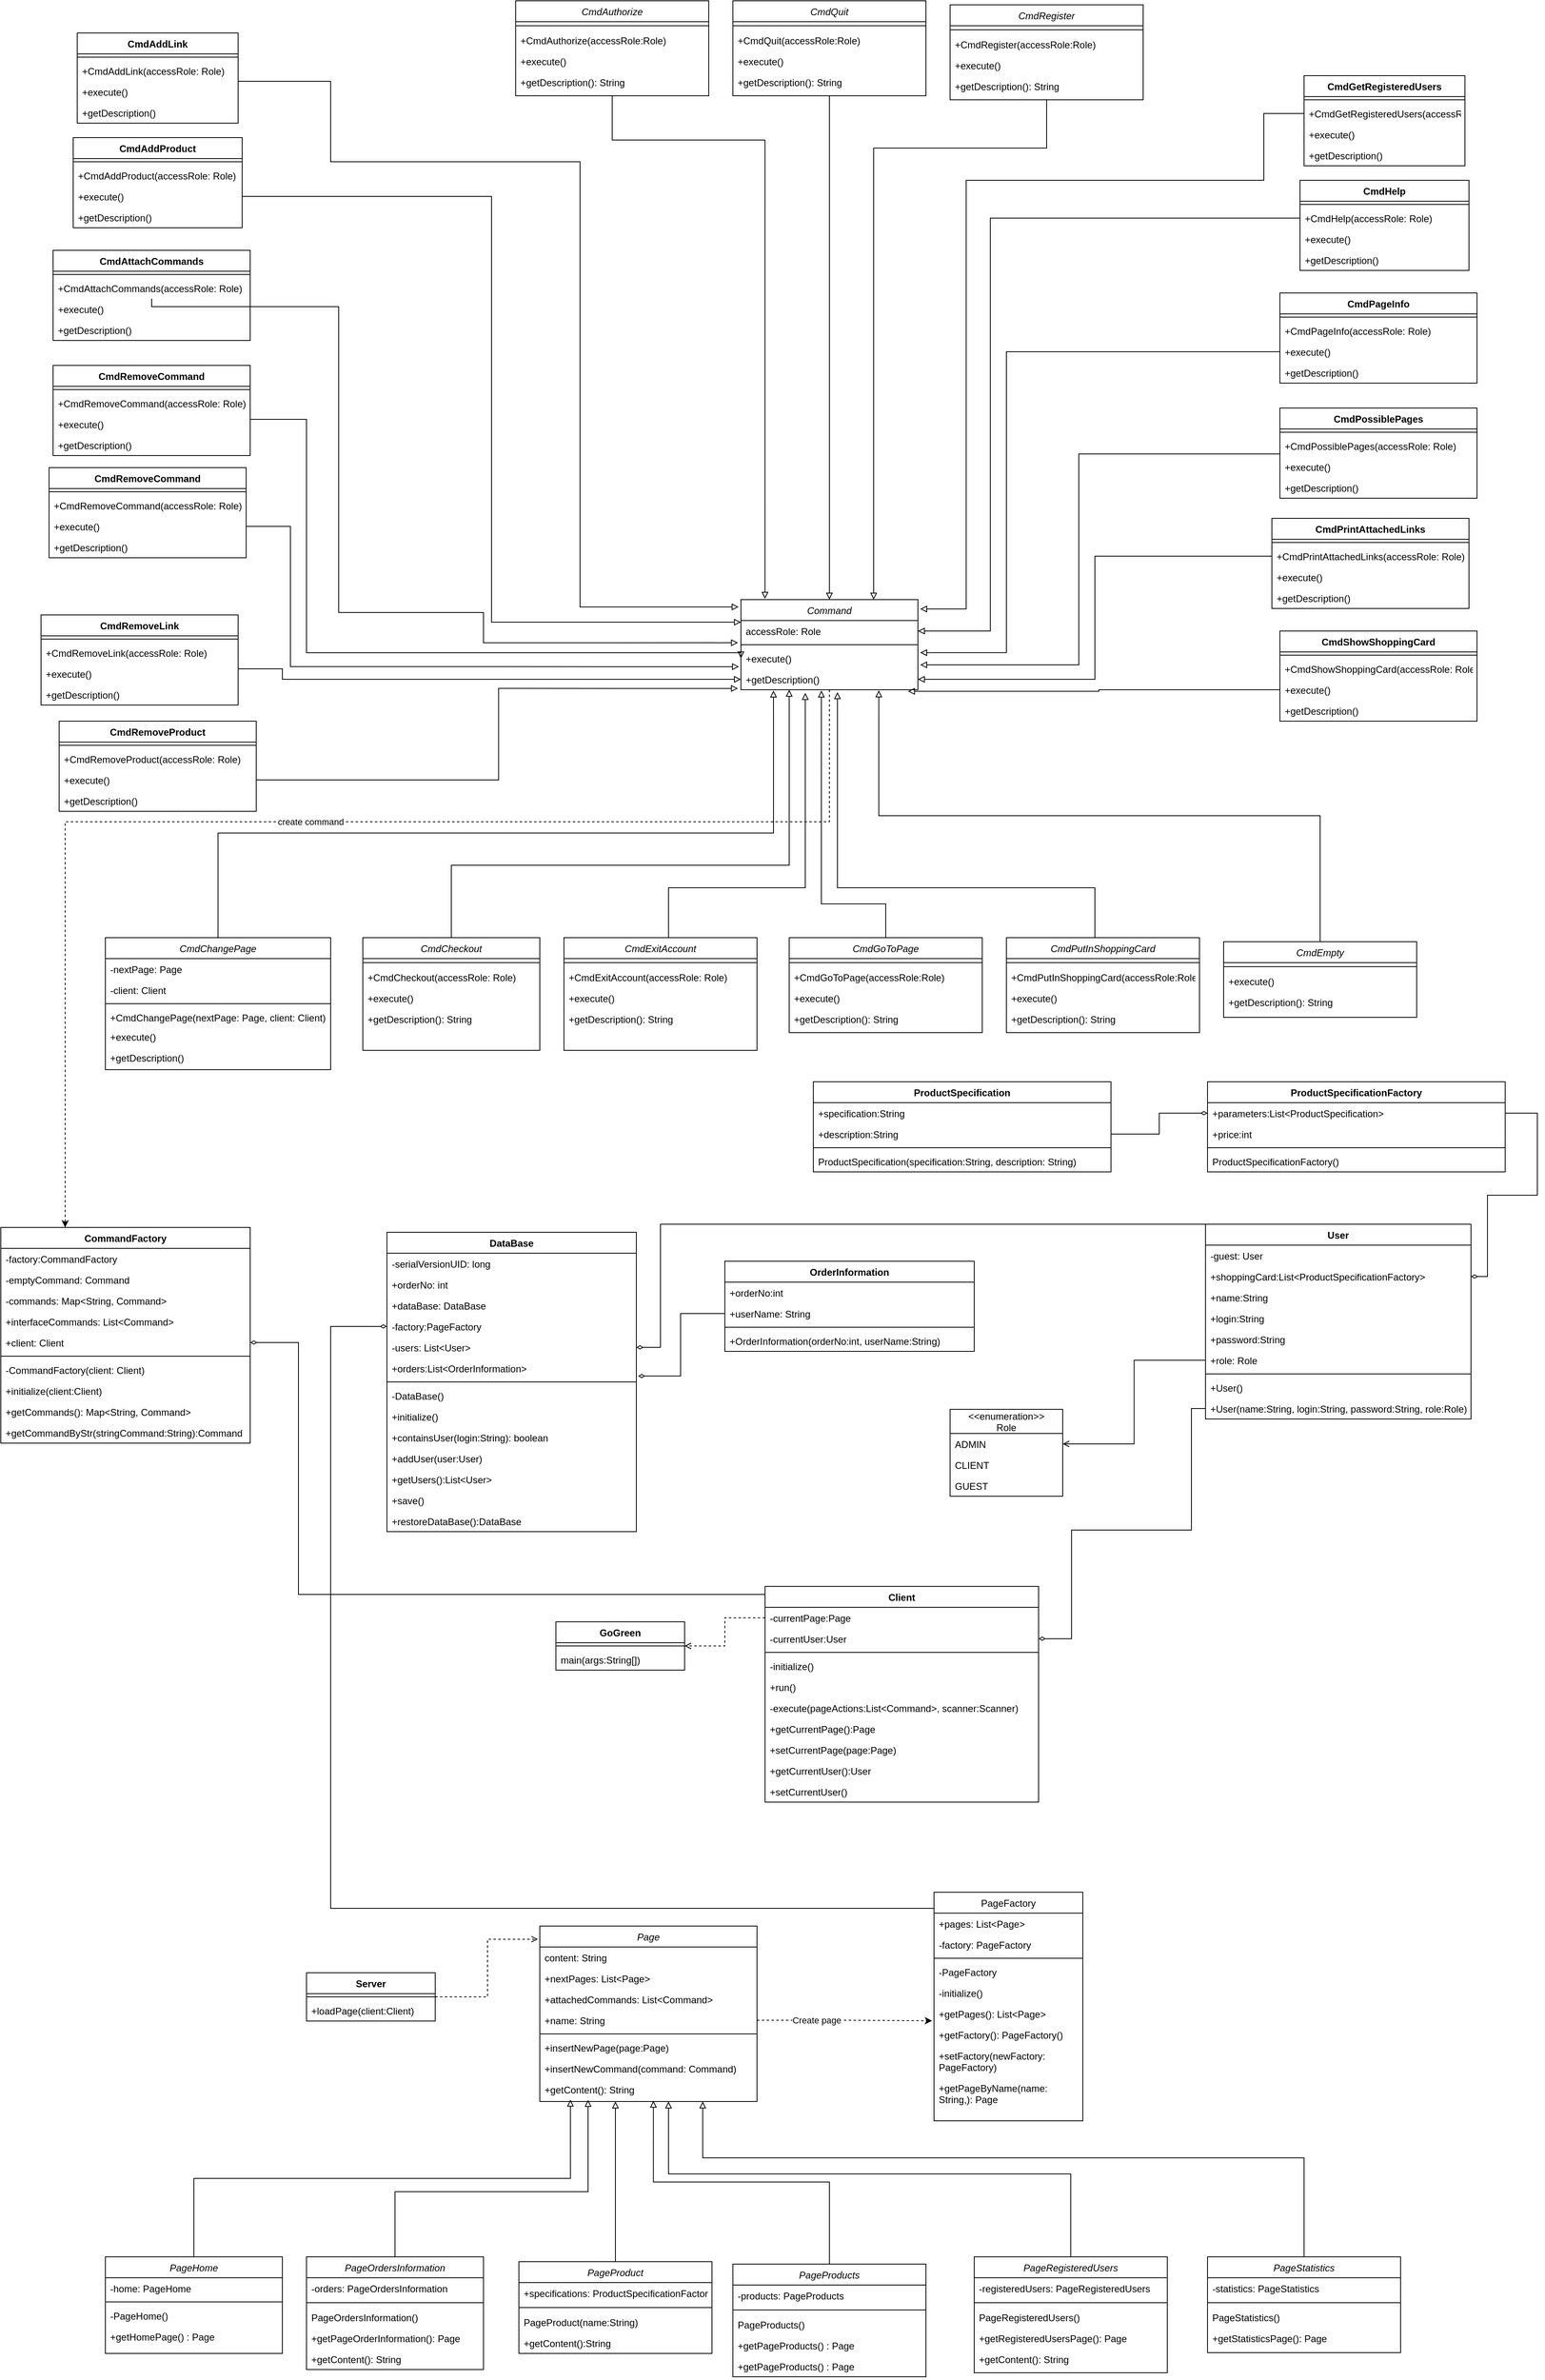 <mxfile version="17.4.6" type="google"><diagram id="C5RBs43oDa-KdzZeNtuy" name="Page-1"><mxGraphModel grid="1" page="1" gridSize="10" guides="1" tooltips="1" connect="1" arrows="1" fold="1" pageScale="1" pageWidth="827" pageHeight="1169" math="0" shadow="0"><root><mxCell id="WIyWlLk6GJQsqaUBKTNV-0"/><mxCell id="WIyWlLk6GJQsqaUBKTNV-1" parent="WIyWlLk6GJQsqaUBKTNV-0"/><mxCell id="zkfFHV4jXpPFQw0GAbJ--0" value="Page" style="swimlane;fontStyle=2;align=center;verticalAlign=top;childLayout=stackLayout;horizontal=1;startSize=26;horizontalStack=0;resizeParent=1;resizeLast=0;collapsible=1;marginBottom=0;rounded=0;shadow=0;strokeWidth=1;" vertex="1" parent="WIyWlLk6GJQsqaUBKTNV-1"><mxGeometry x="129" y="1392" width="270" height="218" as="geometry"><mxRectangle x="230" y="140" width="160" height="26" as="alternateBounds"/></mxGeometry></mxCell><mxCell id="zkfFHV4jXpPFQw0GAbJ--1" value="content: String" style="text;align=left;verticalAlign=top;spacingLeft=4;spacingRight=4;overflow=hidden;rotatable=0;points=[[0,0.5],[1,0.5]];portConstraint=eastwest;" vertex="1" parent="zkfFHV4jXpPFQw0GAbJ--0"><mxGeometry y="26" width="270" height="26" as="geometry"/></mxCell><mxCell id="zkfFHV4jXpPFQw0GAbJ--2" value="+nextPages: List&lt;Page&gt;" style="text;align=left;verticalAlign=top;spacingLeft=4;spacingRight=4;overflow=hidden;rotatable=0;points=[[0,0.5],[1,0.5]];portConstraint=eastwest;rounded=0;shadow=0;html=0;" vertex="1" parent="zkfFHV4jXpPFQw0GAbJ--0"><mxGeometry y="52" width="270" height="26" as="geometry"/></mxCell><mxCell id="T4HTWrUSr8wsbNhbZ6Jz-2" value="+attachedCommands: List&lt;Command&gt;" style="text;align=left;verticalAlign=top;spacingLeft=4;spacingRight=4;overflow=hidden;rotatable=0;points=[[0,0.5],[1,0.5]];portConstraint=eastwest;rounded=0;shadow=0;html=0;" vertex="1" parent="zkfFHV4jXpPFQw0GAbJ--0"><mxGeometry y="78" width="270" height="26" as="geometry"/></mxCell><mxCell id="T4HTWrUSr8wsbNhbZ6Jz-3" value="+name: String" style="text;align=left;verticalAlign=top;spacingLeft=4;spacingRight=4;overflow=hidden;rotatable=0;points=[[0,0.5],[1,0.5]];portConstraint=eastwest;rounded=0;shadow=0;html=0;" vertex="1" parent="zkfFHV4jXpPFQw0GAbJ--0"><mxGeometry y="104" width="270" height="26" as="geometry"/></mxCell><mxCell id="zkfFHV4jXpPFQw0GAbJ--4" value="" style="line;html=1;strokeWidth=1;align=left;verticalAlign=middle;spacingTop=-1;spacingLeft=3;spacingRight=3;rotatable=0;labelPosition=right;points=[];portConstraint=eastwest;" vertex="1" parent="zkfFHV4jXpPFQw0GAbJ--0"><mxGeometry y="130" width="270" height="8" as="geometry"/></mxCell><mxCell id="T4HTWrUSr8wsbNhbZ6Jz-15" value="+insertNewPage(page:Page)" style="text;align=left;verticalAlign=top;spacingLeft=4;spacingRight=4;overflow=hidden;rotatable=0;points=[[0,0.5],[1,0.5]];portConstraint=eastwest;" vertex="1" parent="zkfFHV4jXpPFQw0GAbJ--0"><mxGeometry y="138" width="270" height="26" as="geometry"/></mxCell><mxCell id="T4HTWrUSr8wsbNhbZ6Jz-17" value="+insertNewCommand(command: Command)" style="text;align=left;verticalAlign=top;spacingLeft=4;spacingRight=4;overflow=hidden;rotatable=0;points=[[0,0.5],[1,0.5]];portConstraint=eastwest;" vertex="1" parent="zkfFHV4jXpPFQw0GAbJ--0"><mxGeometry y="164" width="270" height="26" as="geometry"/></mxCell><mxCell id="T4HTWrUSr8wsbNhbZ6Jz-13" value="+getContent(): String" style="text;align=left;verticalAlign=top;spacingLeft=4;spacingRight=4;overflow=hidden;rotatable=0;points=[[0,0.5],[1,0.5]];portConstraint=eastwest;" vertex="1" parent="zkfFHV4jXpPFQw0GAbJ--0"><mxGeometry y="190" width="270" height="26" as="geometry"/></mxCell><mxCell id="z6YjGKJSvhTWQHVi1Yoj-34" style="edgeStyle=orthogonalEdgeStyle;rounded=0;orthogonalLoop=1;jettySize=auto;html=1;endArrow=diamondThin;endFill=0;" edge="1" parent="WIyWlLk6GJQsqaUBKTNV-1" source="zkfFHV4jXpPFQw0GAbJ--17" target="T4HTWrUSr8wsbNhbZ6Jz-293"><mxGeometry relative="1" as="geometry"><Array as="points"><mxPoint x="-131" y="1370"/><mxPoint x="-131" y="647"/></Array></mxGeometry></mxCell><mxCell id="zkfFHV4jXpPFQw0GAbJ--17" value="PageFactory" style="swimlane;fontStyle=0;align=center;verticalAlign=top;childLayout=stackLayout;horizontal=1;startSize=26;horizontalStack=0;resizeParent=1;resizeLast=0;collapsible=1;marginBottom=0;rounded=0;shadow=0;strokeWidth=1;" vertex="1" parent="WIyWlLk6GJQsqaUBKTNV-1"><mxGeometry x="619" y="1350" width="185" height="284" as="geometry"><mxRectangle x="650" y="121" width="160" height="26" as="alternateBounds"/></mxGeometry></mxCell><mxCell id="zkfFHV4jXpPFQw0GAbJ--18" value="+pages: List&lt;Page&gt;" style="text;align=left;verticalAlign=top;spacingLeft=4;spacingRight=4;overflow=hidden;rotatable=0;points=[[0,0.5],[1,0.5]];portConstraint=eastwest;" vertex="1" parent="zkfFHV4jXpPFQw0GAbJ--17"><mxGeometry y="26" width="185" height="26" as="geometry"/></mxCell><mxCell id="zkfFHV4jXpPFQw0GAbJ--19" value="-factory: PageFactory" style="text;align=left;verticalAlign=top;spacingLeft=4;spacingRight=4;overflow=hidden;rotatable=0;points=[[0,0.5],[1,0.5]];portConstraint=eastwest;rounded=0;shadow=0;html=0;" vertex="1" parent="zkfFHV4jXpPFQw0GAbJ--17"><mxGeometry y="52" width="185" height="26" as="geometry"/></mxCell><mxCell id="zkfFHV4jXpPFQw0GAbJ--23" value="" style="line;html=1;strokeWidth=1;align=left;verticalAlign=middle;spacingTop=-1;spacingLeft=3;spacingRight=3;rotatable=0;labelPosition=right;points=[];portConstraint=eastwest;" vertex="1" parent="zkfFHV4jXpPFQw0GAbJ--17"><mxGeometry y="78" width="185" height="8" as="geometry"/></mxCell><mxCell id="zkfFHV4jXpPFQw0GAbJ--24" value="-PageFactory&#10;" style="text;align=left;verticalAlign=top;spacingLeft=4;spacingRight=4;overflow=hidden;rotatable=0;points=[[0,0.5],[1,0.5]];portConstraint=eastwest;" vertex="1" parent="zkfFHV4jXpPFQw0GAbJ--17"><mxGeometry y="86" width="185" height="26" as="geometry"/></mxCell><mxCell id="zkfFHV4jXpPFQw0GAbJ--25" value="-initialize()" style="text;align=left;verticalAlign=top;spacingLeft=4;spacingRight=4;overflow=hidden;rotatable=0;points=[[0,0.5],[1,0.5]];portConstraint=eastwest;" vertex="1" parent="zkfFHV4jXpPFQw0GAbJ--17"><mxGeometry y="112" width="185" height="26" as="geometry"/></mxCell><mxCell id="T4HTWrUSr8wsbNhbZ6Jz-26" value="+getPages(): List&lt;Page&gt;" style="text;align=left;verticalAlign=top;spacingLeft=4;spacingRight=4;overflow=hidden;rotatable=0;points=[[0,0.5],[1,0.5]];portConstraint=eastwest;" vertex="1" parent="zkfFHV4jXpPFQw0GAbJ--17"><mxGeometry y="138" width="185" height="26" as="geometry"/></mxCell><mxCell id="T4HTWrUSr8wsbNhbZ6Jz-27" value="+getFactory(): PageFactory()" style="text;align=left;verticalAlign=top;spacingLeft=4;spacingRight=4;overflow=hidden;rotatable=0;points=[[0,0.5],[1,0.5]];portConstraint=eastwest;" vertex="1" parent="zkfFHV4jXpPFQw0GAbJ--17"><mxGeometry y="164" width="185" height="26" as="geometry"/></mxCell><mxCell id="T4HTWrUSr8wsbNhbZ6Jz-28" value="+setFactory(newFactory: &#10;PageFactory)" style="text;align=left;verticalAlign=top;spacingLeft=4;spacingRight=4;overflow=hidden;rotatable=0;points=[[0,0.5],[1,0.5]];portConstraint=eastwest;" vertex="1" parent="zkfFHV4jXpPFQw0GAbJ--17"><mxGeometry y="190" width="185" height="40" as="geometry"/></mxCell><mxCell id="T4HTWrUSr8wsbNhbZ6Jz-25" value="+getPageByName(name:&#10;String,): Page" style="text;align=left;verticalAlign=top;spacingLeft=4;spacingRight=4;overflow=hidden;rotatable=0;points=[[0,0.5],[1,0.5]];portConstraint=eastwest;" vertex="1" parent="zkfFHV4jXpPFQw0GAbJ--17"><mxGeometry y="230" width="185" height="54" as="geometry"/></mxCell><mxCell id="T4HTWrUSr8wsbNhbZ6Jz-20" style="edgeStyle=orthogonalEdgeStyle;rounded=0;orthogonalLoop=1;jettySize=auto;html=1;dashed=1;entryX=-0.013;entryY=0.833;entryDx=0;entryDy=0;entryPerimeter=0;" edge="1" parent="WIyWlLk6GJQsqaUBKTNV-1" source="T4HTWrUSr8wsbNhbZ6Jz-3" target="T4HTWrUSr8wsbNhbZ6Jz-26"><mxGeometry relative="1" as="geometry"><mxPoint x="589" y="1392" as="targetPoint"/></mxGeometry></mxCell><mxCell id="T4HTWrUSr8wsbNhbZ6Jz-23" value="Create page" style="edgeLabel;html=1;align=center;verticalAlign=middle;resizable=0;points=[];" connectable="0" vertex="1" parent="T4HTWrUSr8wsbNhbZ6Jz-20"><mxGeometry x="-0.327" y="-1" relative="1" as="geometry"><mxPoint y="-1" as="offset"/></mxGeometry></mxCell><mxCell id="T4HTWrUSr8wsbNhbZ6Jz-441" style="edgeStyle=orthogonalEdgeStyle;rounded=0;orthogonalLoop=1;jettySize=auto;html=1;entryX=0.141;entryY=0.991;entryDx=0;entryDy=0;entryPerimeter=0;endArrow=block;endFill=0;" edge="1" parent="WIyWlLk6GJQsqaUBKTNV-1" source="T4HTWrUSr8wsbNhbZ6Jz-29" target="T4HTWrUSr8wsbNhbZ6Jz-13"><mxGeometry relative="1" as="geometry"/></mxCell><mxCell id="T4HTWrUSr8wsbNhbZ6Jz-29" value="PageHome" style="swimlane;fontStyle=2;align=center;verticalAlign=top;childLayout=stackLayout;horizontal=1;startSize=26;horizontalStack=0;resizeParent=1;resizeLast=0;collapsible=1;marginBottom=0;rounded=0;shadow=0;strokeWidth=1;" vertex="1" parent="WIyWlLk6GJQsqaUBKTNV-1"><mxGeometry x="-411" y="1803" width="220" height="120" as="geometry"><mxRectangle x="230" y="140" width="160" height="26" as="alternateBounds"/></mxGeometry></mxCell><mxCell id="T4HTWrUSr8wsbNhbZ6Jz-30" value="-home: PageHome" style="text;align=left;verticalAlign=top;spacingLeft=4;spacingRight=4;overflow=hidden;rotatable=0;points=[[0,0.5],[1,0.5]];portConstraint=eastwest;" vertex="1" parent="T4HTWrUSr8wsbNhbZ6Jz-29"><mxGeometry y="26" width="220" height="26" as="geometry"/></mxCell><mxCell id="T4HTWrUSr8wsbNhbZ6Jz-35" value="" style="line;html=1;strokeWidth=1;align=left;verticalAlign=middle;spacingTop=-1;spacingLeft=3;spacingRight=3;rotatable=0;labelPosition=right;points=[];portConstraint=eastwest;" vertex="1" parent="T4HTWrUSr8wsbNhbZ6Jz-29"><mxGeometry y="52" width="220" height="8" as="geometry"/></mxCell><mxCell id="T4HTWrUSr8wsbNhbZ6Jz-40" value="-PageHome()" style="text;align=left;verticalAlign=top;spacingLeft=4;spacingRight=4;overflow=hidden;rotatable=0;points=[[0,0.5],[1,0.5]];portConstraint=eastwest;" vertex="1" parent="T4HTWrUSr8wsbNhbZ6Jz-29"><mxGeometry y="60" width="220" height="26" as="geometry"/></mxCell><mxCell id="T4HTWrUSr8wsbNhbZ6Jz-38" value="+getHomePage() : Page" style="text;align=left;verticalAlign=top;spacingLeft=4;spacingRight=4;overflow=hidden;rotatable=0;points=[[0,0.5],[1,0.5]];portConstraint=eastwest;" vertex="1" parent="T4HTWrUSr8wsbNhbZ6Jz-29"><mxGeometry y="86" width="220" height="26" as="geometry"/></mxCell><mxCell id="T4HTWrUSr8wsbNhbZ6Jz-43" style="edgeStyle=orthogonalEdgeStyle;rounded=0;orthogonalLoop=1;jettySize=auto;html=1;endArrow=block;endFill=0;exitX=0.5;exitY=0;exitDx=0;exitDy=0;" edge="1" parent="WIyWlLk6GJQsqaUBKTNV-1" source="T4HTWrUSr8wsbNhbZ6Jz-44" target="T4HTWrUSr8wsbNhbZ6Jz-13"><mxGeometry relative="1" as="geometry"><mxPoint x="514" y="1692" as="targetPoint"/><Array as="points"><mxPoint x="-51" y="1722"/><mxPoint x="189" y="1722"/></Array></mxGeometry></mxCell><mxCell id="T4HTWrUSr8wsbNhbZ6Jz-44" value="PageOrdersInformation" style="swimlane;fontStyle=2;align=center;verticalAlign=top;childLayout=stackLayout;horizontal=1;startSize=26;horizontalStack=0;resizeParent=1;resizeLast=0;collapsible=1;marginBottom=0;rounded=0;shadow=0;strokeWidth=1;" vertex="1" parent="WIyWlLk6GJQsqaUBKTNV-1"><mxGeometry x="-161" y="1803" width="220" height="140" as="geometry"><mxRectangle x="-90" y="515" width="160" height="26" as="alternateBounds"/></mxGeometry></mxCell><mxCell id="T4HTWrUSr8wsbNhbZ6Jz-45" value="-orders: PageOrdersInformation" style="text;align=left;verticalAlign=top;spacingLeft=4;spacingRight=4;overflow=hidden;rotatable=0;points=[[0,0.5],[1,0.5]];portConstraint=eastwest;" vertex="1" parent="T4HTWrUSr8wsbNhbZ6Jz-44"><mxGeometry y="26" width="220" height="26" as="geometry"/></mxCell><mxCell id="T4HTWrUSr8wsbNhbZ6Jz-46" value="" style="line;html=1;strokeWidth=1;align=left;verticalAlign=middle;spacingTop=-1;spacingLeft=3;spacingRight=3;rotatable=0;labelPosition=right;points=[];portConstraint=eastwest;" vertex="1" parent="T4HTWrUSr8wsbNhbZ6Jz-44"><mxGeometry y="52" width="220" height="10" as="geometry"/></mxCell><mxCell id="T4HTWrUSr8wsbNhbZ6Jz-47" value="PageOrdersInformation()" style="text;align=left;verticalAlign=top;spacingLeft=4;spacingRight=4;overflow=hidden;rotatable=0;points=[[0,0.5],[1,0.5]];portConstraint=eastwest;" vertex="1" parent="T4HTWrUSr8wsbNhbZ6Jz-44"><mxGeometry y="62" width="220" height="26" as="geometry"/></mxCell><mxCell id="T4HTWrUSr8wsbNhbZ6Jz-50" value="+getPageOrderInformation(): Page" style="text;align=left;verticalAlign=top;spacingLeft=4;spacingRight=4;overflow=hidden;rotatable=0;points=[[0,0.5],[1,0.5]];portConstraint=eastwest;" vertex="1" parent="T4HTWrUSr8wsbNhbZ6Jz-44"><mxGeometry y="88" width="220" height="26" as="geometry"/></mxCell><mxCell id="T4HTWrUSr8wsbNhbZ6Jz-48" value="+getContent(): String" style="text;align=left;verticalAlign=top;spacingLeft=4;spacingRight=4;overflow=hidden;rotatable=0;points=[[0,0.5],[1,0.5]];portConstraint=eastwest;" vertex="1" parent="T4HTWrUSr8wsbNhbZ6Jz-44"><mxGeometry y="114" width="220" height="26" as="geometry"/></mxCell><mxCell id="T4HTWrUSr8wsbNhbZ6Jz-443" style="edgeStyle=orthogonalEdgeStyle;rounded=0;orthogonalLoop=1;jettySize=auto;html=1;endArrow=block;endFill=0;" edge="1" parent="WIyWlLk6GJQsqaUBKTNV-1" source="T4HTWrUSr8wsbNhbZ6Jz-51"><mxGeometry relative="1" as="geometry"><mxPoint x="223" y="1610" as="targetPoint"/></mxGeometry></mxCell><mxCell id="T4HTWrUSr8wsbNhbZ6Jz-51" value="PageProduct" style="swimlane;fontStyle=2;align=center;verticalAlign=top;childLayout=stackLayout;horizontal=1;startSize=26;horizontalStack=0;resizeParent=1;resizeLast=0;collapsible=1;marginBottom=0;rounded=0;shadow=0;strokeWidth=1;" vertex="1" parent="WIyWlLk6GJQsqaUBKTNV-1"><mxGeometry x="103" y="1809" width="240" height="114" as="geometry"><mxRectangle x="230" y="140" width="160" height="26" as="alternateBounds"/></mxGeometry></mxCell><mxCell id="T4HTWrUSr8wsbNhbZ6Jz-52" value="+specifications: ProductSpecificationFactory" style="text;align=left;verticalAlign=top;spacingLeft=4;spacingRight=4;overflow=hidden;rotatable=0;points=[[0,0.5],[1,0.5]];portConstraint=eastwest;" vertex="1" parent="T4HTWrUSr8wsbNhbZ6Jz-51"><mxGeometry y="26" width="240" height="26" as="geometry"/></mxCell><mxCell id="T4HTWrUSr8wsbNhbZ6Jz-53" value="" style="line;html=1;strokeWidth=1;align=left;verticalAlign=middle;spacingTop=-1;spacingLeft=3;spacingRight=3;rotatable=0;labelPosition=right;points=[];portConstraint=eastwest;" vertex="1" parent="T4HTWrUSr8wsbNhbZ6Jz-51"><mxGeometry y="52" width="240" height="10" as="geometry"/></mxCell><mxCell id="T4HTWrUSr8wsbNhbZ6Jz-54" value="PageProduct(name:String)" style="text;align=left;verticalAlign=top;spacingLeft=4;spacingRight=4;overflow=hidden;rotatable=0;points=[[0,0.5],[1,0.5]];portConstraint=eastwest;" vertex="1" parent="T4HTWrUSr8wsbNhbZ6Jz-51"><mxGeometry y="62" width="240" height="26" as="geometry"/></mxCell><mxCell id="T4HTWrUSr8wsbNhbZ6Jz-55" value="+getContent():String" style="text;align=left;verticalAlign=top;spacingLeft=4;spacingRight=4;overflow=hidden;rotatable=0;points=[[0,0.5],[1,0.5]];portConstraint=eastwest;" vertex="1" parent="T4HTWrUSr8wsbNhbZ6Jz-51"><mxGeometry y="88" width="240" height="26" as="geometry"/></mxCell><mxCell id="T4HTWrUSr8wsbNhbZ6Jz-68" style="edgeStyle=orthogonalEdgeStyle;rounded=0;orthogonalLoop=1;jettySize=auto;html=1;exitX=0.5;exitY=0;exitDx=0;exitDy=0;endArrow=block;endFill=0;entryX=0.523;entryY=1.038;entryDx=0;entryDy=0;entryPerimeter=0;" edge="1" parent="WIyWlLk6GJQsqaUBKTNV-1" source="T4HTWrUSr8wsbNhbZ6Jz-60" target="T4HTWrUSr8wsbNhbZ6Jz-13"><mxGeometry relative="1" as="geometry"><mxPoint x="309" y="1642" as="targetPoint"/></mxGeometry></mxCell><mxCell id="T4HTWrUSr8wsbNhbZ6Jz-60" value="PageProducts" style="swimlane;fontStyle=2;align=center;verticalAlign=top;childLayout=stackLayout;horizontal=1;startSize=26;horizontalStack=0;resizeParent=1;resizeLast=0;collapsible=1;marginBottom=0;rounded=0;shadow=0;strokeWidth=1;" vertex="1" parent="WIyWlLk6GJQsqaUBKTNV-1"><mxGeometry x="369" y="1812" width="240" height="140" as="geometry"><mxRectangle x="230" y="140" width="160" height="26" as="alternateBounds"/></mxGeometry></mxCell><mxCell id="T4HTWrUSr8wsbNhbZ6Jz-61" value="-products: PageProducts" style="text;align=left;verticalAlign=top;spacingLeft=4;spacingRight=4;overflow=hidden;rotatable=0;points=[[0,0.5],[1,0.5]];portConstraint=eastwest;" vertex="1" parent="T4HTWrUSr8wsbNhbZ6Jz-60"><mxGeometry y="26" width="240" height="26" as="geometry"/></mxCell><mxCell id="T4HTWrUSr8wsbNhbZ6Jz-62" value="" style="line;html=1;strokeWidth=1;align=left;verticalAlign=middle;spacingTop=-1;spacingLeft=3;spacingRight=3;rotatable=0;labelPosition=right;points=[];portConstraint=eastwest;" vertex="1" parent="T4HTWrUSr8wsbNhbZ6Jz-60"><mxGeometry y="52" width="240" height="10" as="geometry"/></mxCell><mxCell id="T4HTWrUSr8wsbNhbZ6Jz-63" value="PageProducts()" style="text;align=left;verticalAlign=top;spacingLeft=4;spacingRight=4;overflow=hidden;rotatable=0;points=[[0,0.5],[1,0.5]];portConstraint=eastwest;" vertex="1" parent="T4HTWrUSr8wsbNhbZ6Jz-60"><mxGeometry y="62" width="240" height="26" as="geometry"/></mxCell><mxCell id="T4HTWrUSr8wsbNhbZ6Jz-86" value="+getPageProducts() : Page" style="text;align=left;verticalAlign=top;spacingLeft=4;spacingRight=4;overflow=hidden;rotatable=0;points=[[0,0.5],[1,0.5]];portConstraint=eastwest;" vertex="1" parent="T4HTWrUSr8wsbNhbZ6Jz-60"><mxGeometry y="88" width="240" height="26" as="geometry"/></mxCell><mxCell id="T4HTWrUSr8wsbNhbZ6Jz-64" value="+getPageProducts() : Page" style="text;align=left;verticalAlign=top;spacingLeft=4;spacingRight=4;overflow=hidden;rotatable=0;points=[[0,0.5],[1,0.5]];portConstraint=eastwest;" vertex="1" parent="T4HTWrUSr8wsbNhbZ6Jz-60"><mxGeometry y="114" width="240" height="26" as="geometry"/></mxCell><mxCell id="T4HTWrUSr8wsbNhbZ6Jz-444" style="edgeStyle=orthogonalEdgeStyle;rounded=0;orthogonalLoop=1;jettySize=auto;html=1;endArrow=block;endFill=0;" edge="1" parent="WIyWlLk6GJQsqaUBKTNV-1" source="T4HTWrUSr8wsbNhbZ6Jz-75"><mxGeometry relative="1" as="geometry"><mxPoint x="289" y="1610" as="targetPoint"/><Array as="points"><mxPoint x="789" y="1700"/><mxPoint x="289" y="1700"/></Array></mxGeometry></mxCell><mxCell id="T4HTWrUSr8wsbNhbZ6Jz-75" value="PageRegisteredUsers" style="swimlane;fontStyle=2;align=center;verticalAlign=top;childLayout=stackLayout;horizontal=1;startSize=26;horizontalStack=0;resizeParent=1;resizeLast=0;collapsible=1;marginBottom=0;rounded=0;shadow=0;strokeWidth=1;" vertex="1" parent="WIyWlLk6GJQsqaUBKTNV-1"><mxGeometry x="669" y="1803" width="240" height="144" as="geometry"><mxRectangle x="230" y="140" width="160" height="26" as="alternateBounds"/></mxGeometry></mxCell><mxCell id="T4HTWrUSr8wsbNhbZ6Jz-76" value="-registeredUsers: PageRegisteredUsers" style="text;align=left;verticalAlign=top;spacingLeft=4;spacingRight=4;overflow=hidden;rotatable=0;points=[[0,0.5],[1,0.5]];portConstraint=eastwest;" vertex="1" parent="T4HTWrUSr8wsbNhbZ6Jz-75"><mxGeometry y="26" width="240" height="26" as="geometry"/></mxCell><mxCell id="T4HTWrUSr8wsbNhbZ6Jz-77" value="" style="line;html=1;strokeWidth=1;align=left;verticalAlign=middle;spacingTop=-1;spacingLeft=3;spacingRight=3;rotatable=0;labelPosition=right;points=[];portConstraint=eastwest;" vertex="1" parent="T4HTWrUSr8wsbNhbZ6Jz-75"><mxGeometry y="52" width="240" height="10" as="geometry"/></mxCell><mxCell id="T4HTWrUSr8wsbNhbZ6Jz-78" value="PageRegisteredUsers()" style="text;align=left;verticalAlign=top;spacingLeft=4;spacingRight=4;overflow=hidden;rotatable=0;points=[[0,0.5],[1,0.5]];portConstraint=eastwest;" vertex="1" parent="T4HTWrUSr8wsbNhbZ6Jz-75"><mxGeometry y="62" width="240" height="26" as="geometry"/></mxCell><mxCell id="T4HTWrUSr8wsbNhbZ6Jz-79" value="+getRegisteredUsersPage(): Page" style="text;align=left;verticalAlign=top;spacingLeft=4;spacingRight=4;overflow=hidden;rotatable=0;points=[[0,0.5],[1,0.5]];portConstraint=eastwest;" vertex="1" parent="T4HTWrUSr8wsbNhbZ6Jz-75"><mxGeometry y="88" width="240" height="26" as="geometry"/></mxCell><mxCell id="T4HTWrUSr8wsbNhbZ6Jz-81" value="+getContent(): String" style="text;align=left;verticalAlign=top;spacingLeft=4;spacingRight=4;overflow=hidden;rotatable=0;points=[[0,0.5],[1,0.5]];portConstraint=eastwest;" vertex="1" parent="T4HTWrUSr8wsbNhbZ6Jz-75"><mxGeometry y="114" width="240" height="30" as="geometry"/></mxCell><mxCell id="T4HTWrUSr8wsbNhbZ6Jz-445" style="edgeStyle=orthogonalEdgeStyle;rounded=0;orthogonalLoop=1;jettySize=auto;html=1;entryX=0.75;entryY=1;entryDx=0;entryDy=0;endArrow=block;endFill=0;" edge="1" parent="WIyWlLk6GJQsqaUBKTNV-1" source="T4HTWrUSr8wsbNhbZ6Jz-89" target="zkfFHV4jXpPFQw0GAbJ--0"><mxGeometry relative="1" as="geometry"><Array as="points"><mxPoint x="1079" y="1680"/><mxPoint x="332" y="1680"/></Array></mxGeometry></mxCell><mxCell id="T4HTWrUSr8wsbNhbZ6Jz-89" value="PageStatistics" style="swimlane;fontStyle=2;align=center;verticalAlign=top;childLayout=stackLayout;horizontal=1;startSize=26;horizontalStack=0;resizeParent=1;resizeLast=0;collapsible=1;marginBottom=0;rounded=0;shadow=0;strokeWidth=1;" vertex="1" parent="WIyWlLk6GJQsqaUBKTNV-1"><mxGeometry x="959" y="1803" width="240" height="119" as="geometry"><mxRectangle x="230" y="140" width="160" height="26" as="alternateBounds"/></mxGeometry></mxCell><mxCell id="T4HTWrUSr8wsbNhbZ6Jz-90" value="-statistics: PageStatistics" style="text;align=left;verticalAlign=top;spacingLeft=4;spacingRight=4;overflow=hidden;rotatable=0;points=[[0,0.5],[1,0.5]];portConstraint=eastwest;" vertex="1" parent="T4HTWrUSr8wsbNhbZ6Jz-89"><mxGeometry y="26" width="240" height="26" as="geometry"/></mxCell><mxCell id="T4HTWrUSr8wsbNhbZ6Jz-91" value="" style="line;html=1;strokeWidth=1;align=left;verticalAlign=middle;spacingTop=-1;spacingLeft=3;spacingRight=3;rotatable=0;labelPosition=right;points=[];portConstraint=eastwest;" vertex="1" parent="T4HTWrUSr8wsbNhbZ6Jz-89"><mxGeometry y="52" width="240" height="10" as="geometry"/></mxCell><mxCell id="T4HTWrUSr8wsbNhbZ6Jz-92" value="PageStatistics()" style="text;align=left;verticalAlign=top;spacingLeft=4;spacingRight=4;overflow=hidden;rotatable=0;points=[[0,0.5],[1,0.5]];portConstraint=eastwest;" vertex="1" parent="T4HTWrUSr8wsbNhbZ6Jz-89"><mxGeometry y="62" width="240" height="26" as="geometry"/></mxCell><mxCell id="T4HTWrUSr8wsbNhbZ6Jz-93" value="+getStatisticsPage(): Page" style="text;align=left;verticalAlign=top;spacingLeft=4;spacingRight=4;overflow=hidden;rotatable=0;points=[[0,0.5],[1,0.5]];portConstraint=eastwest;" vertex="1" parent="T4HTWrUSr8wsbNhbZ6Jz-89"><mxGeometry y="88" width="240" height="26" as="geometry"/></mxCell><mxCell id="T4HTWrUSr8wsbNhbZ6Jz-113" value="Command" style="swimlane;fontStyle=2;align=center;verticalAlign=top;childLayout=stackLayout;horizontal=1;startSize=26;horizontalStack=0;resizeParent=1;resizeLast=0;collapsible=1;marginBottom=0;rounded=0;shadow=0;strokeWidth=1;" vertex="1" parent="WIyWlLk6GJQsqaUBKTNV-1"><mxGeometry x="379" y="-256" width="220" height="112" as="geometry"><mxRectangle x="230" y="140" width="160" height="26" as="alternateBounds"/></mxGeometry></mxCell><mxCell id="T4HTWrUSr8wsbNhbZ6Jz-114" value="accessRole: Role" style="text;align=left;verticalAlign=top;spacingLeft=4;spacingRight=4;overflow=hidden;rotatable=0;points=[[0,0.5],[1,0.5]];portConstraint=eastwest;" vertex="1" parent="T4HTWrUSr8wsbNhbZ6Jz-113"><mxGeometry y="26" width="220" height="26" as="geometry"/></mxCell><mxCell id="T4HTWrUSr8wsbNhbZ6Jz-119" value="" style="line;html=1;strokeWidth=1;align=left;verticalAlign=middle;spacingTop=-1;spacingLeft=3;spacingRight=3;rotatable=0;labelPosition=right;points=[];portConstraint=eastwest;" vertex="1" parent="T4HTWrUSr8wsbNhbZ6Jz-113"><mxGeometry y="52" width="220" height="8" as="geometry"/></mxCell><mxCell id="T4HTWrUSr8wsbNhbZ6Jz-120" value="+execute()" style="text;align=left;verticalAlign=top;spacingLeft=4;spacingRight=4;overflow=hidden;rotatable=0;points=[[0,0.5],[1,0.5]];portConstraint=eastwest;" vertex="1" parent="T4HTWrUSr8wsbNhbZ6Jz-113"><mxGeometry y="60" width="220" height="26" as="geometry"/></mxCell><mxCell id="T4HTWrUSr8wsbNhbZ6Jz-122" value="+getDescription()" style="text;align=left;verticalAlign=top;spacingLeft=4;spacingRight=4;overflow=hidden;rotatable=0;points=[[0,0.5],[1,0.5]];portConstraint=eastwest;" vertex="1" parent="T4HTWrUSr8wsbNhbZ6Jz-113"><mxGeometry y="86" width="220" height="26" as="geometry"/></mxCell><mxCell id="T4HTWrUSr8wsbNhbZ6Jz-135" style="edgeStyle=orthogonalEdgeStyle;rounded=0;orthogonalLoop=1;jettySize=auto;html=1;entryX=0.184;entryY=1.038;entryDx=0;entryDy=0;entryPerimeter=0;endArrow=block;endFill=0;" edge="1" parent="WIyWlLk6GJQsqaUBKTNV-1" source="T4HTWrUSr8wsbNhbZ6Jz-136" target="T4HTWrUSr8wsbNhbZ6Jz-122"><mxGeometry relative="1" as="geometry"><Array as="points"><mxPoint x="-271" y="34"/><mxPoint x="420" y="34"/></Array></mxGeometry></mxCell><mxCell id="T4HTWrUSr8wsbNhbZ6Jz-136" value="CmdChangePage" style="swimlane;fontStyle=2;align=center;verticalAlign=top;childLayout=stackLayout;horizontal=1;startSize=26;horizontalStack=0;resizeParent=1;resizeLast=0;collapsible=1;marginBottom=0;rounded=0;shadow=0;strokeWidth=1;" vertex="1" parent="WIyWlLk6GJQsqaUBKTNV-1"><mxGeometry x="-411" y="164" width="280" height="164" as="geometry"><mxRectangle x="230" y="140" width="160" height="26" as="alternateBounds"/></mxGeometry></mxCell><mxCell id="T4HTWrUSr8wsbNhbZ6Jz-174" value="-nextPage: Page" style="text;align=left;verticalAlign=top;spacingLeft=4;spacingRight=4;overflow=hidden;rotatable=0;points=[[0,0.5],[1,0.5]];portConstraint=eastwest;" vertex="1" parent="T4HTWrUSr8wsbNhbZ6Jz-136"><mxGeometry y="26" width="280" height="26" as="geometry"/></mxCell><mxCell id="T4HTWrUSr8wsbNhbZ6Jz-137" value="-client: Client" style="text;align=left;verticalAlign=top;spacingLeft=4;spacingRight=4;overflow=hidden;rotatable=0;points=[[0,0.5],[1,0.5]];portConstraint=eastwest;" vertex="1" parent="T4HTWrUSr8wsbNhbZ6Jz-136"><mxGeometry y="52" width="280" height="26" as="geometry"/></mxCell><mxCell id="T4HTWrUSr8wsbNhbZ6Jz-138" value="" style="line;html=1;strokeWidth=1;align=left;verticalAlign=middle;spacingTop=-1;spacingLeft=3;spacingRight=3;rotatable=0;labelPosition=right;points=[];portConstraint=eastwest;" vertex="1" parent="T4HTWrUSr8wsbNhbZ6Jz-136"><mxGeometry y="78" width="280" height="8" as="geometry"/></mxCell><mxCell id="T4HTWrUSr8wsbNhbZ6Jz-139" value="+CmdChangePage(nextPage: Page, client: Client)" style="text;align=left;verticalAlign=top;spacingLeft=4;spacingRight=4;overflow=hidden;rotatable=0;points=[[0,0.5],[1,0.5]];portConstraint=eastwest;" vertex="1" parent="T4HTWrUSr8wsbNhbZ6Jz-136"><mxGeometry y="86" width="280" height="24" as="geometry"/></mxCell><mxCell id="T4HTWrUSr8wsbNhbZ6Jz-175" value="+execute()" style="text;align=left;verticalAlign=top;spacingLeft=4;spacingRight=4;overflow=hidden;rotatable=0;points=[[0,0.5],[1,0.5]];portConstraint=eastwest;" vertex="1" parent="T4HTWrUSr8wsbNhbZ6Jz-136"><mxGeometry y="110" width="280" height="26" as="geometry"/></mxCell><mxCell id="T4HTWrUSr8wsbNhbZ6Jz-140" value="+getDescription()" style="text;align=left;verticalAlign=top;spacingLeft=4;spacingRight=4;overflow=hidden;rotatable=0;points=[[0,0.5],[1,0.5]];portConstraint=eastwest;" vertex="1" parent="T4HTWrUSr8wsbNhbZ6Jz-136"><mxGeometry y="136" width="280" height="26" as="geometry"/></mxCell><mxCell id="T4HTWrUSr8wsbNhbZ6Jz-141" style="edgeStyle=orthogonalEdgeStyle;rounded=0;orthogonalLoop=1;jettySize=auto;html=1;endArrow=block;endFill=0;exitX=0.5;exitY=0;exitDx=0;exitDy=0;" edge="1" parent="WIyWlLk6GJQsqaUBKTNV-1" source="T4HTWrUSr8wsbNhbZ6Jz-142" target="T4HTWrUSr8wsbNhbZ6Jz-122"><mxGeometry relative="1" as="geometry"><mxPoint x="764" y="44" as="targetPoint"/><Array as="points"><mxPoint x="19" y="74"/><mxPoint x="439" y="74"/></Array></mxGeometry></mxCell><mxCell id="T4HTWrUSr8wsbNhbZ6Jz-142" value="CmdCheckout" style="swimlane;fontStyle=2;align=center;verticalAlign=top;childLayout=stackLayout;horizontal=1;startSize=26;horizontalStack=0;resizeParent=1;resizeLast=0;collapsible=1;marginBottom=0;rounded=0;shadow=0;strokeWidth=1;" vertex="1" parent="WIyWlLk6GJQsqaUBKTNV-1"><mxGeometry x="-91" y="164" width="220" height="140" as="geometry"><mxRectangle x="-90" y="515" width="160" height="26" as="alternateBounds"/></mxGeometry></mxCell><mxCell id="T4HTWrUSr8wsbNhbZ6Jz-144" value="" style="line;html=1;strokeWidth=1;align=left;verticalAlign=middle;spacingTop=-1;spacingLeft=3;spacingRight=3;rotatable=0;labelPosition=right;points=[];portConstraint=eastwest;" vertex="1" parent="T4HTWrUSr8wsbNhbZ6Jz-142"><mxGeometry y="26" width="220" height="10" as="geometry"/></mxCell><mxCell id="T4HTWrUSr8wsbNhbZ6Jz-145" value="+CmdCheckout(accessRole: Role)" style="text;align=left;verticalAlign=top;spacingLeft=4;spacingRight=4;overflow=hidden;rotatable=0;points=[[0,0.5],[1,0.5]];portConstraint=eastwest;" vertex="1" parent="T4HTWrUSr8wsbNhbZ6Jz-142"><mxGeometry y="36" width="220" height="26" as="geometry"/></mxCell><mxCell id="T4HTWrUSr8wsbNhbZ6Jz-179" value="+execute()" style="text;align=left;verticalAlign=top;spacingLeft=4;spacingRight=4;overflow=hidden;rotatable=0;points=[[0,0.5],[1,0.5]];portConstraint=eastwest;" vertex="1" parent="T4HTWrUSr8wsbNhbZ6Jz-142"><mxGeometry y="62" width="220" height="26" as="geometry"/></mxCell><mxCell id="T4HTWrUSr8wsbNhbZ6Jz-182" value="+getDescription(): String" style="text;align=left;verticalAlign=top;spacingLeft=4;spacingRight=4;overflow=hidden;rotatable=0;points=[[0,0.5],[1,0.5]];portConstraint=eastwest;" vertex="1" parent="T4HTWrUSr8wsbNhbZ6Jz-142"><mxGeometry y="88" width="220" height="26" as="geometry"/></mxCell><mxCell id="T4HTWrUSr8wsbNhbZ6Jz-148" style="edgeStyle=orthogonalEdgeStyle;rounded=0;orthogonalLoop=1;jettySize=auto;html=1;endArrow=block;endFill=0;" edge="1" parent="WIyWlLk6GJQsqaUBKTNV-1" source="T4HTWrUSr8wsbNhbZ6Jz-149"><mxGeometry relative="1" as="geometry"><Array as="points"><mxPoint x="289" y="102"/><mxPoint x="459" y="102"/><mxPoint x="459" y="-140"/></Array><mxPoint x="459" y="-140" as="targetPoint"/></mxGeometry></mxCell><mxCell id="T4HTWrUSr8wsbNhbZ6Jz-149" value="CmdExitAccount" style="swimlane;fontStyle=2;align=center;verticalAlign=top;childLayout=stackLayout;horizontal=1;startSize=26;horizontalStack=0;resizeParent=1;resizeLast=0;collapsible=1;marginBottom=0;rounded=0;shadow=0;strokeWidth=1;" vertex="1" parent="WIyWlLk6GJQsqaUBKTNV-1"><mxGeometry x="159" y="164" width="240" height="140" as="geometry"><mxRectangle x="230" y="140" width="160" height="26" as="alternateBounds"/></mxGeometry></mxCell><mxCell id="T4HTWrUSr8wsbNhbZ6Jz-151" value="" style="line;html=1;strokeWidth=1;align=left;verticalAlign=middle;spacingTop=-1;spacingLeft=3;spacingRight=3;rotatable=0;labelPosition=right;points=[];portConstraint=eastwest;" vertex="1" parent="T4HTWrUSr8wsbNhbZ6Jz-149"><mxGeometry y="26" width="240" height="10" as="geometry"/></mxCell><mxCell id="T4HTWrUSr8wsbNhbZ6Jz-152" value="+CmdExitAccount(accessRole: Role)" style="text;align=left;verticalAlign=top;spacingLeft=4;spacingRight=4;overflow=hidden;rotatable=0;points=[[0,0.5],[1,0.5]];portConstraint=eastwest;" vertex="1" parent="T4HTWrUSr8wsbNhbZ6Jz-149"><mxGeometry y="36" width="240" height="26" as="geometry"/></mxCell><mxCell id="T4HTWrUSr8wsbNhbZ6Jz-186" value="+execute()" style="text;align=left;verticalAlign=top;spacingLeft=4;spacingRight=4;overflow=hidden;rotatable=0;points=[[0,0.5],[1,0.5]];portConstraint=eastwest;" vertex="1" parent="T4HTWrUSr8wsbNhbZ6Jz-149"><mxGeometry y="62" width="240" height="26" as="geometry"/></mxCell><mxCell id="T4HTWrUSr8wsbNhbZ6Jz-153" value="+getDescription(): String" style="text;align=left;verticalAlign=top;spacingLeft=4;spacingRight=4;overflow=hidden;rotatable=0;points=[[0,0.5],[1,0.5]];portConstraint=eastwest;" vertex="1" parent="T4HTWrUSr8wsbNhbZ6Jz-149"><mxGeometry y="88" width="240" height="26" as="geometry"/></mxCell><mxCell id="T4HTWrUSr8wsbNhbZ6Jz-154" style="edgeStyle=orthogonalEdgeStyle;rounded=0;orthogonalLoop=1;jettySize=auto;html=1;exitX=0.5;exitY=0;exitDx=0;exitDy=0;endArrow=block;endFill=0;" edge="1" parent="WIyWlLk6GJQsqaUBKTNV-1" source="T4HTWrUSr8wsbNhbZ6Jz-155"><mxGeometry relative="1" as="geometry"><mxPoint x="479" y="-143" as="targetPoint"/><Array as="points"><mxPoint x="559" y="122"/><mxPoint x="479" y="122"/><mxPoint x="479" y="-143"/></Array></mxGeometry></mxCell><mxCell id="T4HTWrUSr8wsbNhbZ6Jz-155" value="CmdGoToPage" style="swimlane;fontStyle=2;align=center;verticalAlign=top;childLayout=stackLayout;horizontal=1;startSize=26;horizontalStack=0;resizeParent=1;resizeLast=0;collapsible=1;marginBottom=0;rounded=0;shadow=0;strokeWidth=1;" vertex="1" parent="WIyWlLk6GJQsqaUBKTNV-1"><mxGeometry x="439" y="164" width="240" height="118" as="geometry"><mxRectangle x="230" y="140" width="160" height="26" as="alternateBounds"/></mxGeometry></mxCell><mxCell id="T4HTWrUSr8wsbNhbZ6Jz-157" value="" style="line;html=1;strokeWidth=1;align=left;verticalAlign=middle;spacingTop=-1;spacingLeft=3;spacingRight=3;rotatable=0;labelPosition=right;points=[];portConstraint=eastwest;" vertex="1" parent="T4HTWrUSr8wsbNhbZ6Jz-155"><mxGeometry y="26" width="240" height="10" as="geometry"/></mxCell><mxCell id="T4HTWrUSr8wsbNhbZ6Jz-158" value="+CmdGoToPage(accessRole:Role)" style="text;align=left;verticalAlign=top;spacingLeft=4;spacingRight=4;overflow=hidden;rotatable=0;points=[[0,0.5],[1,0.5]];portConstraint=eastwest;" vertex="1" parent="T4HTWrUSr8wsbNhbZ6Jz-155"><mxGeometry y="36" width="240" height="26" as="geometry"/></mxCell><mxCell id="T4HTWrUSr8wsbNhbZ6Jz-159" value="+execute()" style="text;align=left;verticalAlign=top;spacingLeft=4;spacingRight=4;overflow=hidden;rotatable=0;points=[[0,0.5],[1,0.5]];portConstraint=eastwest;" vertex="1" parent="T4HTWrUSr8wsbNhbZ6Jz-155"><mxGeometry y="62" width="240" height="26" as="geometry"/></mxCell><mxCell id="T4HTWrUSr8wsbNhbZ6Jz-160" value="+getDescription(): String" style="text;align=left;verticalAlign=top;spacingLeft=4;spacingRight=4;overflow=hidden;rotatable=0;points=[[0,0.5],[1,0.5]];portConstraint=eastwest;" vertex="1" parent="T4HTWrUSr8wsbNhbZ6Jz-155"><mxGeometry y="88" width="240" height="26" as="geometry"/></mxCell><mxCell id="T4HTWrUSr8wsbNhbZ6Jz-161" style="edgeStyle=orthogonalEdgeStyle;rounded=0;orthogonalLoop=1;jettySize=auto;html=1;exitX=0.5;exitY=0;exitDx=0;exitDy=0;endArrow=block;endFill=0;" edge="1" parent="WIyWlLk6GJQsqaUBKTNV-1" source="T4HTWrUSr8wsbNhbZ6Jz-162"><mxGeometry relative="1" as="geometry"><Array as="points"><mxPoint x="819" y="164"/><mxPoint x="819" y="102"/><mxPoint x="499" y="102"/></Array><mxPoint x="499" y="-141" as="targetPoint"/></mxGeometry></mxCell><mxCell id="T4HTWrUSr8wsbNhbZ6Jz-162" value="CmdPutInShoppingCard" style="swimlane;fontStyle=2;align=center;verticalAlign=top;childLayout=stackLayout;horizontal=1;startSize=26;horizontalStack=0;resizeParent=1;resizeLast=0;collapsible=1;marginBottom=0;rounded=0;shadow=0;strokeWidth=1;" vertex="1" parent="WIyWlLk6GJQsqaUBKTNV-1"><mxGeometry x="709" y="164" width="240" height="118" as="geometry"><mxRectangle x="230" y="140" width="160" height="26" as="alternateBounds"/></mxGeometry></mxCell><mxCell id="T4HTWrUSr8wsbNhbZ6Jz-164" value="" style="line;html=1;strokeWidth=1;align=left;verticalAlign=middle;spacingTop=-1;spacingLeft=3;spacingRight=3;rotatable=0;labelPosition=right;points=[];portConstraint=eastwest;" vertex="1" parent="T4HTWrUSr8wsbNhbZ6Jz-162"><mxGeometry y="26" width="240" height="10" as="geometry"/></mxCell><mxCell id="T4HTWrUSr8wsbNhbZ6Jz-165" value="+CmdPutInShoppingCard(accessRole:Role)" style="text;align=left;verticalAlign=top;spacingLeft=4;spacingRight=4;overflow=hidden;rotatable=0;points=[[0,0.5],[1,0.5]];portConstraint=eastwest;" vertex="1" parent="T4HTWrUSr8wsbNhbZ6Jz-162"><mxGeometry y="36" width="240" height="26" as="geometry"/></mxCell><mxCell id="T4HTWrUSr8wsbNhbZ6Jz-166" value="+execute()" style="text;align=left;verticalAlign=top;spacingLeft=4;spacingRight=4;overflow=hidden;rotatable=0;points=[[0,0.5],[1,0.5]];portConstraint=eastwest;" vertex="1" parent="T4HTWrUSr8wsbNhbZ6Jz-162"><mxGeometry y="62" width="240" height="26" as="geometry"/></mxCell><mxCell id="T4HTWrUSr8wsbNhbZ6Jz-167" value="+getDescription(): String" style="text;align=left;verticalAlign=top;spacingLeft=4;spacingRight=4;overflow=hidden;rotatable=0;points=[[0,0.5],[1,0.5]];portConstraint=eastwest;" vertex="1" parent="T4HTWrUSr8wsbNhbZ6Jz-162"><mxGeometry y="88" width="240" height="30" as="geometry"/></mxCell><mxCell id="T4HTWrUSr8wsbNhbZ6Jz-190" value="CmdAddLink" style="swimlane;fontStyle=1;align=center;verticalAlign=top;childLayout=stackLayout;horizontal=1;startSize=26;horizontalStack=0;resizeParent=1;resizeParentMax=0;resizeLast=0;collapsible=1;marginBottom=0;" vertex="1" parent="WIyWlLk6GJQsqaUBKTNV-1"><mxGeometry x="-446" y="-960" width="200" height="112" as="geometry"/></mxCell><mxCell id="T4HTWrUSr8wsbNhbZ6Jz-192" value="" style="line;strokeWidth=1;fillColor=none;align=left;verticalAlign=middle;spacingTop=-1;spacingLeft=3;spacingRight=3;rotatable=0;labelPosition=right;points=[];portConstraint=eastwest;" vertex="1" parent="T4HTWrUSr8wsbNhbZ6Jz-190"><mxGeometry y="26" width="200" height="8" as="geometry"/></mxCell><mxCell id="T4HTWrUSr8wsbNhbZ6Jz-195" value="+CmdAddLink(accessRole: Role)" style="text;strokeColor=none;fillColor=none;align=left;verticalAlign=top;spacingLeft=4;spacingRight=4;overflow=hidden;rotatable=0;points=[[0,0.5],[1,0.5]];portConstraint=eastwest;" vertex="1" parent="T4HTWrUSr8wsbNhbZ6Jz-190"><mxGeometry y="34" width="200" height="26" as="geometry"/></mxCell><mxCell id="T4HTWrUSr8wsbNhbZ6Jz-196" value="+execute()" style="text;strokeColor=none;fillColor=none;align=left;verticalAlign=top;spacingLeft=4;spacingRight=4;overflow=hidden;rotatable=0;points=[[0,0.5],[1,0.5]];portConstraint=eastwest;" vertex="1" parent="T4HTWrUSr8wsbNhbZ6Jz-190"><mxGeometry y="60" width="200" height="26" as="geometry"/></mxCell><mxCell id="T4HTWrUSr8wsbNhbZ6Jz-193" value="+getDescription()" style="text;strokeColor=none;fillColor=none;align=left;verticalAlign=top;spacingLeft=4;spacingRight=4;overflow=hidden;rotatable=0;points=[[0,0.5],[1,0.5]];portConstraint=eastwest;" vertex="1" parent="T4HTWrUSr8wsbNhbZ6Jz-190"><mxGeometry y="86" width="200" height="26" as="geometry"/></mxCell><mxCell id="T4HTWrUSr8wsbNhbZ6Jz-198" style="edgeStyle=orthogonalEdgeStyle;rounded=0;orthogonalLoop=1;jettySize=auto;html=1;entryX=-0.013;entryY=0.081;entryDx=0;entryDy=0;entryPerimeter=0;endArrow=block;endFill=0;" edge="1" parent="WIyWlLk6GJQsqaUBKTNV-1" source="T4HTWrUSr8wsbNhbZ6Jz-195" target="T4HTWrUSr8wsbNhbZ6Jz-113"><mxGeometry relative="1" as="geometry"><Array as="points"><mxPoint x="-131" y="-900"/><mxPoint x="-131" y="-800"/><mxPoint x="179" y="-800"/><mxPoint x="179" y="-247"/></Array></mxGeometry></mxCell><mxCell id="T4HTWrUSr8wsbNhbZ6Jz-199" value="CmdAddProduct" style="swimlane;fontStyle=1;align=center;verticalAlign=top;childLayout=stackLayout;horizontal=1;startSize=26;horizontalStack=0;resizeParent=1;resizeParentMax=0;resizeLast=0;collapsible=1;marginBottom=0;" vertex="1" parent="WIyWlLk6GJQsqaUBKTNV-1"><mxGeometry x="-451" y="-830" width="210" height="112" as="geometry"/></mxCell><mxCell id="T4HTWrUSr8wsbNhbZ6Jz-200" value="" style="line;strokeWidth=1;fillColor=none;align=left;verticalAlign=middle;spacingTop=-1;spacingLeft=3;spacingRight=3;rotatable=0;labelPosition=right;points=[];portConstraint=eastwest;" vertex="1" parent="T4HTWrUSr8wsbNhbZ6Jz-199"><mxGeometry y="26" width="210" height="8" as="geometry"/></mxCell><mxCell id="T4HTWrUSr8wsbNhbZ6Jz-201" value="+CmdAddProduct(accessRole: Role)" style="text;strokeColor=none;fillColor=none;align=left;verticalAlign=top;spacingLeft=4;spacingRight=4;overflow=hidden;rotatable=0;points=[[0,0.5],[1,0.5]];portConstraint=eastwest;" vertex="1" parent="T4HTWrUSr8wsbNhbZ6Jz-199"><mxGeometry y="34" width="210" height="26" as="geometry"/></mxCell><mxCell id="T4HTWrUSr8wsbNhbZ6Jz-202" value="+execute()" style="text;strokeColor=none;fillColor=none;align=left;verticalAlign=top;spacingLeft=4;spacingRight=4;overflow=hidden;rotatable=0;points=[[0,0.5],[1,0.5]];portConstraint=eastwest;" vertex="1" parent="T4HTWrUSr8wsbNhbZ6Jz-199"><mxGeometry y="60" width="210" height="26" as="geometry"/></mxCell><mxCell id="T4HTWrUSr8wsbNhbZ6Jz-203" value="+getDescription()" style="text;strokeColor=none;fillColor=none;align=left;verticalAlign=top;spacingLeft=4;spacingRight=4;overflow=hidden;rotatable=0;points=[[0,0.5],[1,0.5]];portConstraint=eastwest;" vertex="1" parent="T4HTWrUSr8wsbNhbZ6Jz-199"><mxGeometry y="86" width="210" height="26" as="geometry"/></mxCell><mxCell id="T4HTWrUSr8wsbNhbZ6Jz-207" style="edgeStyle=orthogonalEdgeStyle;rounded=0;orthogonalLoop=1;jettySize=auto;html=1;entryX=0;entryY=0.25;entryDx=0;entryDy=0;endArrow=block;endFill=0;" edge="1" parent="WIyWlLk6GJQsqaUBKTNV-1" source="T4HTWrUSr8wsbNhbZ6Jz-202" target="T4HTWrUSr8wsbNhbZ6Jz-113"><mxGeometry relative="1" as="geometry"/></mxCell><mxCell id="T4HTWrUSr8wsbNhbZ6Jz-208" value="CmdAttachCommands" style="swimlane;fontStyle=1;align=center;verticalAlign=top;childLayout=stackLayout;horizontal=1;startSize=26;horizontalStack=0;resizeParent=1;resizeParentMax=0;resizeLast=0;collapsible=1;marginBottom=0;" vertex="1" parent="WIyWlLk6GJQsqaUBKTNV-1"><mxGeometry x="-476" y="-690" width="245" height="112" as="geometry"/></mxCell><mxCell id="T4HTWrUSr8wsbNhbZ6Jz-209" value="" style="line;strokeWidth=1;fillColor=none;align=left;verticalAlign=middle;spacingTop=-1;spacingLeft=3;spacingRight=3;rotatable=0;labelPosition=right;points=[];portConstraint=eastwest;" vertex="1" parent="T4HTWrUSr8wsbNhbZ6Jz-208"><mxGeometry y="26" width="245" height="8" as="geometry"/></mxCell><mxCell id="T4HTWrUSr8wsbNhbZ6Jz-210" value="+CmdAttachCommands(accessRole: Role)" style="text;strokeColor=none;fillColor=none;align=left;verticalAlign=top;spacingLeft=4;spacingRight=4;overflow=hidden;rotatable=0;points=[[0,0.5],[1,0.5]];portConstraint=eastwest;" vertex="1" parent="T4HTWrUSr8wsbNhbZ6Jz-208"><mxGeometry y="34" width="245" height="26" as="geometry"/></mxCell><mxCell id="T4HTWrUSr8wsbNhbZ6Jz-211" value="+execute()" style="text;strokeColor=none;fillColor=none;align=left;verticalAlign=top;spacingLeft=4;spacingRight=4;overflow=hidden;rotatable=0;points=[[0,0.5],[1,0.5]];portConstraint=eastwest;" vertex="1" parent="T4HTWrUSr8wsbNhbZ6Jz-208"><mxGeometry y="60" width="245" height="26" as="geometry"/></mxCell><mxCell id="T4HTWrUSr8wsbNhbZ6Jz-212" value="+getDescription()" style="text;strokeColor=none;fillColor=none;align=left;verticalAlign=top;spacingLeft=4;spacingRight=4;overflow=hidden;rotatable=0;points=[[0,0.5],[1,0.5]];portConstraint=eastwest;" vertex="1" parent="T4HTWrUSr8wsbNhbZ6Jz-208"><mxGeometry y="86" width="245" height="26" as="geometry"/></mxCell><mxCell id="T4HTWrUSr8wsbNhbZ6Jz-216" style="edgeStyle=orthogonalEdgeStyle;rounded=0;orthogonalLoop=1;jettySize=auto;html=1;entryX=-0.017;entryY=1.06;entryDx=0;entryDy=0;entryPerimeter=0;endArrow=block;endFill=0;" edge="1" parent="WIyWlLk6GJQsqaUBKTNV-1" source="T4HTWrUSr8wsbNhbZ6Jz-210" target="T4HTWrUSr8wsbNhbZ6Jz-114"><mxGeometry relative="1" as="geometry"><Array as="points"><mxPoint x="-353" y="-620"/><mxPoint x="-121" y="-620"/><mxPoint x="-121" y="-240"/><mxPoint x="59" y="-240"/><mxPoint x="59" y="-202"/></Array></mxGeometry></mxCell><mxCell id="T4HTWrUSr8wsbNhbZ6Jz-232" style="edgeStyle=orthogonalEdgeStyle;rounded=0;orthogonalLoop=1;jettySize=auto;html=1;entryX=0;entryY=0.5;entryDx=0;entryDy=0;endArrow=block;endFill=0;" edge="1" parent="WIyWlLk6GJQsqaUBKTNV-1" source="T4HTWrUSr8wsbNhbZ6Jz-217" target="T4HTWrUSr8wsbNhbZ6Jz-120"><mxGeometry relative="1" as="geometry"><Array as="points"><mxPoint x="-161" y="-480"/><mxPoint x="-161" y="-190"/><mxPoint x="379" y="-190"/></Array></mxGeometry></mxCell><mxCell id="T4HTWrUSr8wsbNhbZ6Jz-217" value="CmdRemoveCommand" style="swimlane;fontStyle=1;align=center;verticalAlign=top;childLayout=stackLayout;horizontal=1;startSize=26;horizontalStack=0;resizeParent=1;resizeParentMax=0;resizeLast=0;collapsible=1;marginBottom=0;" vertex="1" parent="WIyWlLk6GJQsqaUBKTNV-1"><mxGeometry x="-476" y="-547" width="245" height="112" as="geometry"/></mxCell><mxCell id="T4HTWrUSr8wsbNhbZ6Jz-218" value="" style="line;strokeWidth=1;fillColor=none;align=left;verticalAlign=middle;spacingTop=-1;spacingLeft=3;spacingRight=3;rotatable=0;labelPosition=right;points=[];portConstraint=eastwest;" vertex="1" parent="T4HTWrUSr8wsbNhbZ6Jz-217"><mxGeometry y="26" width="245" height="8" as="geometry"/></mxCell><mxCell id="T4HTWrUSr8wsbNhbZ6Jz-219" value="+CmdRemoveCommand(accessRole: Role)" style="text;strokeColor=none;fillColor=none;align=left;verticalAlign=top;spacingLeft=4;spacingRight=4;overflow=hidden;rotatable=0;points=[[0,0.5],[1,0.5]];portConstraint=eastwest;" vertex="1" parent="T4HTWrUSr8wsbNhbZ6Jz-217"><mxGeometry y="34" width="245" height="26" as="geometry"/></mxCell><mxCell id="T4HTWrUSr8wsbNhbZ6Jz-220" value="+execute()" style="text;strokeColor=none;fillColor=none;align=left;verticalAlign=top;spacingLeft=4;spacingRight=4;overflow=hidden;rotatable=0;points=[[0,0.5],[1,0.5]];portConstraint=eastwest;" vertex="1" parent="T4HTWrUSr8wsbNhbZ6Jz-217"><mxGeometry y="60" width="245" height="26" as="geometry"/></mxCell><mxCell id="T4HTWrUSr8wsbNhbZ6Jz-221" value="+getDescription()" style="text;strokeColor=none;fillColor=none;align=left;verticalAlign=top;spacingLeft=4;spacingRight=4;overflow=hidden;rotatable=0;points=[[0,0.5],[1,0.5]];portConstraint=eastwest;" vertex="1" parent="T4HTWrUSr8wsbNhbZ6Jz-217"><mxGeometry y="86" width="245" height="26" as="geometry"/></mxCell><mxCell id="T4HTWrUSr8wsbNhbZ6Jz-222" value="CmdRemoveLink" style="swimlane;fontStyle=1;align=center;verticalAlign=top;childLayout=stackLayout;horizontal=1;startSize=26;horizontalStack=0;resizeParent=1;resizeParentMax=0;resizeLast=0;collapsible=1;marginBottom=0;" vertex="1" parent="WIyWlLk6GJQsqaUBKTNV-1"><mxGeometry x="-491" y="-237" width="245" height="112" as="geometry"/></mxCell><mxCell id="T4HTWrUSr8wsbNhbZ6Jz-223" value="" style="line;strokeWidth=1;fillColor=none;align=left;verticalAlign=middle;spacingTop=-1;spacingLeft=3;spacingRight=3;rotatable=0;labelPosition=right;points=[];portConstraint=eastwest;" vertex="1" parent="T4HTWrUSr8wsbNhbZ6Jz-222"><mxGeometry y="26" width="245" height="8" as="geometry"/></mxCell><mxCell id="T4HTWrUSr8wsbNhbZ6Jz-224" value="+CmdRemoveLink(accessRole: Role)" style="text;strokeColor=none;fillColor=none;align=left;verticalAlign=top;spacingLeft=4;spacingRight=4;overflow=hidden;rotatable=0;points=[[0,0.5],[1,0.5]];portConstraint=eastwest;" vertex="1" parent="T4HTWrUSr8wsbNhbZ6Jz-222"><mxGeometry y="34" width="245" height="26" as="geometry"/></mxCell><mxCell id="T4HTWrUSr8wsbNhbZ6Jz-225" value="+execute()" style="text;strokeColor=none;fillColor=none;align=left;verticalAlign=top;spacingLeft=4;spacingRight=4;overflow=hidden;rotatable=0;points=[[0,0.5],[1,0.5]];portConstraint=eastwest;" vertex="1" parent="T4HTWrUSr8wsbNhbZ6Jz-222"><mxGeometry y="60" width="245" height="26" as="geometry"/></mxCell><mxCell id="T4HTWrUSr8wsbNhbZ6Jz-226" value="+getDescription()" style="text;strokeColor=none;fillColor=none;align=left;verticalAlign=top;spacingLeft=4;spacingRight=4;overflow=hidden;rotatable=0;points=[[0,0.5],[1,0.5]];portConstraint=eastwest;" vertex="1" parent="T4HTWrUSr8wsbNhbZ6Jz-222"><mxGeometry y="86" width="245" height="26" as="geometry"/></mxCell><mxCell id="T4HTWrUSr8wsbNhbZ6Jz-227" value="CmdRemoveProduct" style="swimlane;fontStyle=1;align=center;verticalAlign=top;childLayout=stackLayout;horizontal=1;startSize=26;horizontalStack=0;resizeParent=1;resizeParentMax=0;resizeLast=0;collapsible=1;marginBottom=0;" vertex="1" parent="WIyWlLk6GJQsqaUBKTNV-1"><mxGeometry x="-468.5" y="-105" width="245" height="112" as="geometry"/></mxCell><mxCell id="T4HTWrUSr8wsbNhbZ6Jz-228" value="" style="line;strokeWidth=1;fillColor=none;align=left;verticalAlign=middle;spacingTop=-1;spacingLeft=3;spacingRight=3;rotatable=0;labelPosition=right;points=[];portConstraint=eastwest;" vertex="1" parent="T4HTWrUSr8wsbNhbZ6Jz-227"><mxGeometry y="26" width="245" height="8" as="geometry"/></mxCell><mxCell id="T4HTWrUSr8wsbNhbZ6Jz-229" value="+CmdRemoveProduct(accessRole: Role)" style="text;strokeColor=none;fillColor=none;align=left;verticalAlign=top;spacingLeft=4;spacingRight=4;overflow=hidden;rotatable=0;points=[[0,0.5],[1,0.5]];portConstraint=eastwest;" vertex="1" parent="T4HTWrUSr8wsbNhbZ6Jz-227"><mxGeometry y="34" width="245" height="26" as="geometry"/></mxCell><mxCell id="T4HTWrUSr8wsbNhbZ6Jz-230" value="+execute()" style="text;strokeColor=none;fillColor=none;align=left;verticalAlign=top;spacingLeft=4;spacingRight=4;overflow=hidden;rotatable=0;points=[[0,0.5],[1,0.5]];portConstraint=eastwest;" vertex="1" parent="T4HTWrUSr8wsbNhbZ6Jz-227"><mxGeometry y="60" width="245" height="26" as="geometry"/></mxCell><mxCell id="T4HTWrUSr8wsbNhbZ6Jz-231" value="+getDescription()" style="text;strokeColor=none;fillColor=none;align=left;verticalAlign=top;spacingLeft=4;spacingRight=4;overflow=hidden;rotatable=0;points=[[0,0.5],[1,0.5]];portConstraint=eastwest;" vertex="1" parent="T4HTWrUSr8wsbNhbZ6Jz-227"><mxGeometry y="86" width="245" height="26" as="geometry"/></mxCell><mxCell id="T4HTWrUSr8wsbNhbZ6Jz-233" style="edgeStyle=orthogonalEdgeStyle;rounded=0;orthogonalLoop=1;jettySize=auto;html=1;entryX=0;entryY=0.5;entryDx=0;entryDy=0;endArrow=block;endFill=0;" edge="1" parent="WIyWlLk6GJQsqaUBKTNV-1" source="T4HTWrUSr8wsbNhbZ6Jz-225" target="T4HTWrUSr8wsbNhbZ6Jz-122"><mxGeometry relative="1" as="geometry"><Array as="points"><mxPoint x="-191" y="-170"/><mxPoint x="-191" y="-157"/></Array></mxGeometry></mxCell><mxCell id="T4HTWrUSr8wsbNhbZ6Jz-234" style="edgeStyle=orthogonalEdgeStyle;rounded=0;orthogonalLoop=1;jettySize=auto;html=1;entryX=-0.017;entryY=0.936;entryDx=0;entryDy=0;entryPerimeter=0;endArrow=block;endFill=0;" edge="1" parent="WIyWlLk6GJQsqaUBKTNV-1" source="T4HTWrUSr8wsbNhbZ6Jz-230" target="T4HTWrUSr8wsbNhbZ6Jz-122"><mxGeometry relative="1" as="geometry"/></mxCell><mxCell id="T4HTWrUSr8wsbNhbZ6Jz-235" value="CmdGetRegisteredUsers" style="swimlane;fontStyle=1;align=center;verticalAlign=top;childLayout=stackLayout;horizontal=1;startSize=26;horizontalStack=0;resizeParent=1;resizeParentMax=0;resizeLast=0;collapsible=1;marginBottom=0;" vertex="1" parent="WIyWlLk6GJQsqaUBKTNV-1"><mxGeometry x="1079" y="-907" width="200" height="112" as="geometry"/></mxCell><mxCell id="T4HTWrUSr8wsbNhbZ6Jz-236" value="" style="line;strokeWidth=1;fillColor=none;align=left;verticalAlign=middle;spacingTop=-1;spacingLeft=3;spacingRight=3;rotatable=0;labelPosition=right;points=[];portConstraint=eastwest;" vertex="1" parent="T4HTWrUSr8wsbNhbZ6Jz-235"><mxGeometry y="26" width="200" height="8" as="geometry"/></mxCell><mxCell id="T4HTWrUSr8wsbNhbZ6Jz-237" value="+CmdGetRegisteredUsers(accessRole: Role)" style="text;strokeColor=none;fillColor=none;align=left;verticalAlign=top;spacingLeft=4;spacingRight=4;overflow=hidden;rotatable=0;points=[[0,0.5],[1,0.5]];portConstraint=eastwest;" vertex="1" parent="T4HTWrUSr8wsbNhbZ6Jz-235"><mxGeometry y="34" width="200" height="26" as="geometry"/></mxCell><mxCell id="T4HTWrUSr8wsbNhbZ6Jz-238" value="+execute()" style="text;strokeColor=none;fillColor=none;align=left;verticalAlign=top;spacingLeft=4;spacingRight=4;overflow=hidden;rotatable=0;points=[[0,0.5],[1,0.5]];portConstraint=eastwest;" vertex="1" parent="T4HTWrUSr8wsbNhbZ6Jz-235"><mxGeometry y="60" width="200" height="26" as="geometry"/></mxCell><mxCell id="T4HTWrUSr8wsbNhbZ6Jz-239" value="+getDescription()" style="text;strokeColor=none;fillColor=none;align=left;verticalAlign=top;spacingLeft=4;spacingRight=4;overflow=hidden;rotatable=0;points=[[0,0.5],[1,0.5]];portConstraint=eastwest;" vertex="1" parent="T4HTWrUSr8wsbNhbZ6Jz-235"><mxGeometry y="86" width="200" height="26" as="geometry"/></mxCell><mxCell id="T4HTWrUSr8wsbNhbZ6Jz-240" value="CmdHelp" style="swimlane;fontStyle=1;align=center;verticalAlign=top;childLayout=stackLayout;horizontal=1;startSize=26;horizontalStack=0;resizeParent=1;resizeParentMax=0;resizeLast=0;collapsible=1;marginBottom=0;" vertex="1" parent="WIyWlLk6GJQsqaUBKTNV-1"><mxGeometry x="1074" y="-777" width="210" height="112" as="geometry"/></mxCell><mxCell id="T4HTWrUSr8wsbNhbZ6Jz-241" value="" style="line;strokeWidth=1;fillColor=none;align=left;verticalAlign=middle;spacingTop=-1;spacingLeft=3;spacingRight=3;rotatable=0;labelPosition=right;points=[];portConstraint=eastwest;" vertex="1" parent="T4HTWrUSr8wsbNhbZ6Jz-240"><mxGeometry y="26" width="210" height="8" as="geometry"/></mxCell><mxCell id="T4HTWrUSr8wsbNhbZ6Jz-242" value="+CmdHelp(accessRole: Role)" style="text;strokeColor=none;fillColor=none;align=left;verticalAlign=top;spacingLeft=4;spacingRight=4;overflow=hidden;rotatable=0;points=[[0,0.5],[1,0.5]];portConstraint=eastwest;" vertex="1" parent="T4HTWrUSr8wsbNhbZ6Jz-240"><mxGeometry y="34" width="210" height="26" as="geometry"/></mxCell><mxCell id="T4HTWrUSr8wsbNhbZ6Jz-243" value="+execute()" style="text;strokeColor=none;fillColor=none;align=left;verticalAlign=top;spacingLeft=4;spacingRight=4;overflow=hidden;rotatable=0;points=[[0,0.5],[1,0.5]];portConstraint=eastwest;" vertex="1" parent="T4HTWrUSr8wsbNhbZ6Jz-240"><mxGeometry y="60" width="210" height="26" as="geometry"/></mxCell><mxCell id="T4HTWrUSr8wsbNhbZ6Jz-244" value="+getDescription()" style="text;strokeColor=none;fillColor=none;align=left;verticalAlign=top;spacingLeft=4;spacingRight=4;overflow=hidden;rotatable=0;points=[[0,0.5],[1,0.5]];portConstraint=eastwest;" vertex="1" parent="T4HTWrUSr8wsbNhbZ6Jz-240"><mxGeometry y="86" width="210" height="26" as="geometry"/></mxCell><mxCell id="T4HTWrUSr8wsbNhbZ6Jz-245" value="CmdPageInfo" style="swimlane;fontStyle=1;align=center;verticalAlign=top;childLayout=stackLayout;horizontal=1;startSize=26;horizontalStack=0;resizeParent=1;resizeParentMax=0;resizeLast=0;collapsible=1;marginBottom=0;" vertex="1" parent="WIyWlLk6GJQsqaUBKTNV-1"><mxGeometry x="1049" y="-637" width="245" height="112" as="geometry"/></mxCell><mxCell id="T4HTWrUSr8wsbNhbZ6Jz-246" value="" style="line;strokeWidth=1;fillColor=none;align=left;verticalAlign=middle;spacingTop=-1;spacingLeft=3;spacingRight=3;rotatable=0;labelPosition=right;points=[];portConstraint=eastwest;" vertex="1" parent="T4HTWrUSr8wsbNhbZ6Jz-245"><mxGeometry y="26" width="245" height="8" as="geometry"/></mxCell><mxCell id="T4HTWrUSr8wsbNhbZ6Jz-247" value="+CmdPageInfo(accessRole: Role)" style="text;strokeColor=none;fillColor=none;align=left;verticalAlign=top;spacingLeft=4;spacingRight=4;overflow=hidden;rotatable=0;points=[[0,0.5],[1,0.5]];portConstraint=eastwest;" vertex="1" parent="T4HTWrUSr8wsbNhbZ6Jz-245"><mxGeometry y="34" width="245" height="26" as="geometry"/></mxCell><mxCell id="T4HTWrUSr8wsbNhbZ6Jz-248" value="+execute()" style="text;strokeColor=none;fillColor=none;align=left;verticalAlign=top;spacingLeft=4;spacingRight=4;overflow=hidden;rotatable=0;points=[[0,0.5],[1,0.5]];portConstraint=eastwest;" vertex="1" parent="T4HTWrUSr8wsbNhbZ6Jz-245"><mxGeometry y="60" width="245" height="26" as="geometry"/></mxCell><mxCell id="T4HTWrUSr8wsbNhbZ6Jz-249" value="+getDescription()" style="text;strokeColor=none;fillColor=none;align=left;verticalAlign=top;spacingLeft=4;spacingRight=4;overflow=hidden;rotatable=0;points=[[0,0.5],[1,0.5]];portConstraint=eastwest;" vertex="1" parent="T4HTWrUSr8wsbNhbZ6Jz-245"><mxGeometry y="86" width="245" height="26" as="geometry"/></mxCell><mxCell id="T4HTWrUSr8wsbNhbZ6Jz-250" value="CmdPossiblePages" style="swimlane;fontStyle=1;align=center;verticalAlign=top;childLayout=stackLayout;horizontal=1;startSize=26;horizontalStack=0;resizeParent=1;resizeParentMax=0;resizeLast=0;collapsible=1;marginBottom=0;" vertex="1" parent="WIyWlLk6GJQsqaUBKTNV-1"><mxGeometry x="1049" y="-494" width="245" height="112" as="geometry"/></mxCell><mxCell id="T4HTWrUSr8wsbNhbZ6Jz-251" value="" style="line;strokeWidth=1;fillColor=none;align=left;verticalAlign=middle;spacingTop=-1;spacingLeft=3;spacingRight=3;rotatable=0;labelPosition=right;points=[];portConstraint=eastwest;" vertex="1" parent="T4HTWrUSr8wsbNhbZ6Jz-250"><mxGeometry y="26" width="245" height="8" as="geometry"/></mxCell><mxCell id="T4HTWrUSr8wsbNhbZ6Jz-252" value="+CmdPossiblePages(accessRole: Role)" style="text;strokeColor=none;fillColor=none;align=left;verticalAlign=top;spacingLeft=4;spacingRight=4;overflow=hidden;rotatable=0;points=[[0,0.5],[1,0.5]];portConstraint=eastwest;" vertex="1" parent="T4HTWrUSr8wsbNhbZ6Jz-250"><mxGeometry y="34" width="245" height="26" as="geometry"/></mxCell><mxCell id="T4HTWrUSr8wsbNhbZ6Jz-253" value="+execute()" style="text;strokeColor=none;fillColor=none;align=left;verticalAlign=top;spacingLeft=4;spacingRight=4;overflow=hidden;rotatable=0;points=[[0,0.5],[1,0.5]];portConstraint=eastwest;" vertex="1" parent="T4HTWrUSr8wsbNhbZ6Jz-250"><mxGeometry y="60" width="245" height="26" as="geometry"/></mxCell><mxCell id="T4HTWrUSr8wsbNhbZ6Jz-254" value="+getDescription()" style="text;strokeColor=none;fillColor=none;align=left;verticalAlign=top;spacingLeft=4;spacingRight=4;overflow=hidden;rotatable=0;points=[[0,0.5],[1,0.5]];portConstraint=eastwest;" vertex="1" parent="T4HTWrUSr8wsbNhbZ6Jz-250"><mxGeometry y="86" width="245" height="26" as="geometry"/></mxCell><mxCell id="T4HTWrUSr8wsbNhbZ6Jz-255" value="CmdPrintAttachedLinks" style="swimlane;fontStyle=1;align=center;verticalAlign=top;childLayout=stackLayout;horizontal=1;startSize=26;horizontalStack=0;resizeParent=1;resizeParentMax=0;resizeLast=0;collapsible=1;marginBottom=0;" vertex="1" parent="WIyWlLk6GJQsqaUBKTNV-1"><mxGeometry x="1039" y="-357" width="245" height="112" as="geometry"/></mxCell><mxCell id="T4HTWrUSr8wsbNhbZ6Jz-256" value="" style="line;strokeWidth=1;fillColor=none;align=left;verticalAlign=middle;spacingTop=-1;spacingLeft=3;spacingRight=3;rotatable=0;labelPosition=right;points=[];portConstraint=eastwest;" vertex="1" parent="T4HTWrUSr8wsbNhbZ6Jz-255"><mxGeometry y="26" width="245" height="8" as="geometry"/></mxCell><mxCell id="T4HTWrUSr8wsbNhbZ6Jz-257" value="+CmdPrintAttachedLinks(accessRole: Role)" style="text;strokeColor=none;fillColor=none;align=left;verticalAlign=top;spacingLeft=4;spacingRight=4;overflow=hidden;rotatable=0;points=[[0,0.5],[1,0.5]];portConstraint=eastwest;" vertex="1" parent="T4HTWrUSr8wsbNhbZ6Jz-255"><mxGeometry y="34" width="245" height="26" as="geometry"/></mxCell><mxCell id="T4HTWrUSr8wsbNhbZ6Jz-258" value="+execute()" style="text;strokeColor=none;fillColor=none;align=left;verticalAlign=top;spacingLeft=4;spacingRight=4;overflow=hidden;rotatable=0;points=[[0,0.5],[1,0.5]];portConstraint=eastwest;" vertex="1" parent="T4HTWrUSr8wsbNhbZ6Jz-255"><mxGeometry y="60" width="245" height="26" as="geometry"/></mxCell><mxCell id="T4HTWrUSr8wsbNhbZ6Jz-259" value="+getDescription()" style="text;strokeColor=none;fillColor=none;align=left;verticalAlign=top;spacingLeft=4;spacingRight=4;overflow=hidden;rotatable=0;points=[[0,0.5],[1,0.5]];portConstraint=eastwest;" vertex="1" parent="T4HTWrUSr8wsbNhbZ6Jz-255"><mxGeometry y="86" width="245" height="26" as="geometry"/></mxCell><mxCell id="T4HTWrUSr8wsbNhbZ6Jz-260" value="CmdShowShoppingCard" style="swimlane;fontStyle=1;align=center;verticalAlign=top;childLayout=stackLayout;horizontal=1;startSize=26;horizontalStack=0;resizeParent=1;resizeParentMax=0;resizeLast=0;collapsible=1;marginBottom=0;" vertex="1" parent="WIyWlLk6GJQsqaUBKTNV-1"><mxGeometry x="1049" y="-217" width="245" height="112" as="geometry"/></mxCell><mxCell id="T4HTWrUSr8wsbNhbZ6Jz-261" value="" style="line;strokeWidth=1;fillColor=none;align=left;verticalAlign=middle;spacingTop=-1;spacingLeft=3;spacingRight=3;rotatable=0;labelPosition=right;points=[];portConstraint=eastwest;" vertex="1" parent="T4HTWrUSr8wsbNhbZ6Jz-260"><mxGeometry y="26" width="245" height="8" as="geometry"/></mxCell><mxCell id="T4HTWrUSr8wsbNhbZ6Jz-262" value="+CmdShowShoppingCard(accessRole: Role)" style="text;strokeColor=none;fillColor=none;align=left;verticalAlign=top;spacingLeft=4;spacingRight=4;overflow=hidden;rotatable=0;points=[[0,0.5],[1,0.5]];portConstraint=eastwest;" vertex="1" parent="T4HTWrUSr8wsbNhbZ6Jz-260"><mxGeometry y="34" width="245" height="26" as="geometry"/></mxCell><mxCell id="T4HTWrUSr8wsbNhbZ6Jz-263" value="+execute()" style="text;strokeColor=none;fillColor=none;align=left;verticalAlign=top;spacingLeft=4;spacingRight=4;overflow=hidden;rotatable=0;points=[[0,0.5],[1,0.5]];portConstraint=eastwest;" vertex="1" parent="T4HTWrUSr8wsbNhbZ6Jz-260"><mxGeometry y="60" width="245" height="26" as="geometry"/></mxCell><mxCell id="T4HTWrUSr8wsbNhbZ6Jz-264" value="+getDescription()" style="text;strokeColor=none;fillColor=none;align=left;verticalAlign=top;spacingLeft=4;spacingRight=4;overflow=hidden;rotatable=0;points=[[0,0.5],[1,0.5]];portConstraint=eastwest;" vertex="1" parent="T4HTWrUSr8wsbNhbZ6Jz-260"><mxGeometry y="86" width="245" height="26" as="geometry"/></mxCell><mxCell id="T4HTWrUSr8wsbNhbZ6Jz-265" style="edgeStyle=orthogonalEdgeStyle;rounded=0;orthogonalLoop=1;jettySize=auto;html=1;entryX=1.013;entryY=0.104;entryDx=0;entryDy=0;entryPerimeter=0;endArrow=block;endFill=0;" edge="1" parent="WIyWlLk6GJQsqaUBKTNV-1" source="T4HTWrUSr8wsbNhbZ6Jz-237" target="T4HTWrUSr8wsbNhbZ6Jz-113"><mxGeometry relative="1" as="geometry"><Array as="points"><mxPoint x="1029" y="-860"/><mxPoint x="1029" y="-777"/><mxPoint x="659" y="-777"/><mxPoint x="659" y="-244"/></Array></mxGeometry></mxCell><mxCell id="T4HTWrUSr8wsbNhbZ6Jz-266" style="edgeStyle=orthogonalEdgeStyle;rounded=0;orthogonalLoop=1;jettySize=auto;html=1;exitX=0;exitY=0.5;exitDx=0;exitDy=0;endArrow=block;endFill=0;entryX=1;entryY=0.5;entryDx=0;entryDy=0;" edge="1" parent="WIyWlLk6GJQsqaUBKTNV-1" source="T4HTWrUSr8wsbNhbZ6Jz-242" target="T4HTWrUSr8wsbNhbZ6Jz-114"><mxGeometry relative="1" as="geometry"><mxPoint x="699" y="-227" as="targetPoint"/><Array as="points"><mxPoint x="689" y="-730"/><mxPoint x="689" y="-217"/></Array></mxGeometry></mxCell><mxCell id="T4HTWrUSr8wsbNhbZ6Jz-267" style="edgeStyle=orthogonalEdgeStyle;rounded=0;orthogonalLoop=1;jettySize=auto;html=1;endArrow=block;endFill=0;entryX=1.013;entryY=0.226;entryDx=0;entryDy=0;entryPerimeter=0;" edge="1" parent="WIyWlLk6GJQsqaUBKTNV-1" source="T4HTWrUSr8wsbNhbZ6Jz-248" target="T4HTWrUSr8wsbNhbZ6Jz-120"><mxGeometry relative="1" as="geometry"><mxPoint x="709" y="-187" as="targetPoint"/><Array as="points"><mxPoint x="709" y="-564"/><mxPoint x="709" y="-190"/></Array></mxGeometry></mxCell><mxCell id="T4HTWrUSr8wsbNhbZ6Jz-268" style="edgeStyle=orthogonalEdgeStyle;rounded=0;orthogonalLoop=1;jettySize=auto;html=1;entryX=1.013;entryY=-0.192;entryDx=0;entryDy=0;entryPerimeter=0;endArrow=block;endFill=0;" edge="1" parent="WIyWlLk6GJQsqaUBKTNV-1" source="T4HTWrUSr8wsbNhbZ6Jz-253" target="T4HTWrUSr8wsbNhbZ6Jz-122"><mxGeometry relative="1" as="geometry"><Array as="points"><mxPoint x="1049" y="-437"/><mxPoint x="799" y="-437"/><mxPoint x="799" y="-175"/></Array></mxGeometry></mxCell><mxCell id="T4HTWrUSr8wsbNhbZ6Jz-269" style="edgeStyle=orthogonalEdgeStyle;rounded=0;orthogonalLoop=1;jettySize=auto;html=1;entryX=1;entryY=0.5;entryDx=0;entryDy=0;endArrow=block;endFill=0;" edge="1" parent="WIyWlLk6GJQsqaUBKTNV-1" source="T4HTWrUSr8wsbNhbZ6Jz-257" target="T4HTWrUSr8wsbNhbZ6Jz-122"><mxGeometry relative="1" as="geometry"/></mxCell><mxCell id="T4HTWrUSr8wsbNhbZ6Jz-270" style="edgeStyle=orthogonalEdgeStyle;rounded=0;orthogonalLoop=1;jettySize=auto;html=1;entryX=0.944;entryY=1.073;entryDx=0;entryDy=0;entryPerimeter=0;endArrow=block;endFill=0;" edge="1" parent="WIyWlLk6GJQsqaUBKTNV-1" source="T4HTWrUSr8wsbNhbZ6Jz-263" target="T4HTWrUSr8wsbNhbZ6Jz-122"><mxGeometry relative="1" as="geometry"/></mxCell><mxCell id="T4HTWrUSr8wsbNhbZ6Jz-276" style="edgeStyle=orthogonalEdgeStyle;rounded=0;orthogonalLoop=1;jettySize=auto;html=1;entryX=0.779;entryY=1.028;entryDx=0;entryDy=0;entryPerimeter=0;endArrow=block;endFill=0;" edge="1" parent="WIyWlLk6GJQsqaUBKTNV-1" source="T4HTWrUSr8wsbNhbZ6Jz-271" target="T4HTWrUSr8wsbNhbZ6Jz-122"><mxGeometry relative="1" as="geometry"/></mxCell><mxCell id="T4HTWrUSr8wsbNhbZ6Jz-271" value="CmdEmpty" style="swimlane;fontStyle=2;align=center;verticalAlign=top;childLayout=stackLayout;horizontal=1;startSize=26;horizontalStack=0;resizeParent=1;resizeLast=0;collapsible=1;marginBottom=0;rounded=0;shadow=0;strokeWidth=1;" vertex="1" parent="WIyWlLk6GJQsqaUBKTNV-1"><mxGeometry x="979" y="169" width="240" height="94" as="geometry"><mxRectangle x="230" y="140" width="160" height="26" as="alternateBounds"/></mxGeometry></mxCell><mxCell id="T4HTWrUSr8wsbNhbZ6Jz-272" value="" style="line;html=1;strokeWidth=1;align=left;verticalAlign=middle;spacingTop=-1;spacingLeft=3;spacingRight=3;rotatable=0;labelPosition=right;points=[];portConstraint=eastwest;" vertex="1" parent="T4HTWrUSr8wsbNhbZ6Jz-271"><mxGeometry y="26" width="240" height="10" as="geometry"/></mxCell><mxCell id="T4HTWrUSr8wsbNhbZ6Jz-274" value="+execute()" style="text;align=left;verticalAlign=top;spacingLeft=4;spacingRight=4;overflow=hidden;rotatable=0;points=[[0,0.5],[1,0.5]];portConstraint=eastwest;" vertex="1" parent="T4HTWrUSr8wsbNhbZ6Jz-271"><mxGeometry y="36" width="240" height="26" as="geometry"/></mxCell><mxCell id="T4HTWrUSr8wsbNhbZ6Jz-275" value="+getDescription(): String" style="text;align=left;verticalAlign=top;spacingLeft=4;spacingRight=4;overflow=hidden;rotatable=0;points=[[0,0.5],[1,0.5]];portConstraint=eastwest;" vertex="1" parent="T4HTWrUSr8wsbNhbZ6Jz-271"><mxGeometry y="62" width="240" height="30" as="geometry"/></mxCell><mxCell id="T4HTWrUSr8wsbNhbZ6Jz-278" value="CommandFactory" style="swimlane;fontStyle=1;align=center;verticalAlign=top;childLayout=stackLayout;horizontal=1;startSize=26;horizontalStack=0;resizeParent=1;resizeParentMax=0;resizeLast=0;collapsible=1;marginBottom=0;" vertex="1" parent="WIyWlLk6GJQsqaUBKTNV-1"><mxGeometry x="-541" y="524" width="310" height="268" as="geometry"/></mxCell><mxCell id="T4HTWrUSr8wsbNhbZ6Jz-279" value="-factory:CommandFactory" style="text;strokeColor=none;fillColor=none;align=left;verticalAlign=top;spacingLeft=4;spacingRight=4;overflow=hidden;rotatable=0;points=[[0,0.5],[1,0.5]];portConstraint=eastwest;" vertex="1" parent="T4HTWrUSr8wsbNhbZ6Jz-278"><mxGeometry y="26" width="310" height="26" as="geometry"/></mxCell><mxCell id="T4HTWrUSr8wsbNhbZ6Jz-283" value="-emptyCommand: Command" style="text;strokeColor=none;fillColor=none;align=left;verticalAlign=top;spacingLeft=4;spacingRight=4;overflow=hidden;rotatable=0;points=[[0,0.5],[1,0.5]];portConstraint=eastwest;" vertex="1" parent="T4HTWrUSr8wsbNhbZ6Jz-278"><mxGeometry y="52" width="310" height="26" as="geometry"/></mxCell><mxCell id="T4HTWrUSr8wsbNhbZ6Jz-282" value="-commands: Map&lt;String, Command&gt;" style="text;strokeColor=none;fillColor=none;align=left;verticalAlign=top;spacingLeft=4;spacingRight=4;overflow=hidden;rotatable=0;points=[[0,0.5],[1,0.5]];portConstraint=eastwest;" vertex="1" parent="T4HTWrUSr8wsbNhbZ6Jz-278"><mxGeometry y="78" width="310" height="26" as="geometry"/></mxCell><mxCell id="T4HTWrUSr8wsbNhbZ6Jz-284" value="+interfaceCommands: List&lt;Command&gt;" style="text;strokeColor=none;fillColor=none;align=left;verticalAlign=top;spacingLeft=4;spacingRight=4;overflow=hidden;rotatable=0;points=[[0,0.5],[1,0.5]];portConstraint=eastwest;" vertex="1" parent="T4HTWrUSr8wsbNhbZ6Jz-278"><mxGeometry y="104" width="310" height="26" as="geometry"/></mxCell><mxCell id="T4HTWrUSr8wsbNhbZ6Jz-285" value="+client: Client" style="text;strokeColor=none;fillColor=none;align=left;verticalAlign=top;spacingLeft=4;spacingRight=4;overflow=hidden;rotatable=0;points=[[0,0.5],[1,0.5]];portConstraint=eastwest;" vertex="1" parent="T4HTWrUSr8wsbNhbZ6Jz-278"><mxGeometry y="130" width="310" height="26" as="geometry"/></mxCell><mxCell id="T4HTWrUSr8wsbNhbZ6Jz-280" value="" style="line;strokeWidth=1;fillColor=none;align=left;verticalAlign=middle;spacingTop=-1;spacingLeft=3;spacingRight=3;rotatable=0;labelPosition=right;points=[];portConstraint=eastwest;" vertex="1" parent="T4HTWrUSr8wsbNhbZ6Jz-278"><mxGeometry y="156" width="310" height="8" as="geometry"/></mxCell><mxCell id="T4HTWrUSr8wsbNhbZ6Jz-286" value="-CommandFactory(client: Client)" style="text;strokeColor=none;fillColor=none;align=left;verticalAlign=top;spacingLeft=4;spacingRight=4;overflow=hidden;rotatable=0;points=[[0,0.5],[1,0.5]];portConstraint=eastwest;" vertex="1" parent="T4HTWrUSr8wsbNhbZ6Jz-278"><mxGeometry y="164" width="310" height="26" as="geometry"/></mxCell><mxCell id="T4HTWrUSr8wsbNhbZ6Jz-287" value="+initialize(client:Client)&#10;" style="text;strokeColor=none;fillColor=none;align=left;verticalAlign=top;spacingLeft=4;spacingRight=4;overflow=hidden;rotatable=0;points=[[0,0.5],[1,0.5]];portConstraint=eastwest;" vertex="1" parent="T4HTWrUSr8wsbNhbZ6Jz-278"><mxGeometry y="190" width="310" height="26" as="geometry"/></mxCell><mxCell id="T4HTWrUSr8wsbNhbZ6Jz-288" value="+getCommands(): Map&lt;String, Command&gt;" style="text;strokeColor=none;fillColor=none;align=left;verticalAlign=top;spacingLeft=4;spacingRight=4;overflow=hidden;rotatable=0;points=[[0,0.5],[1,0.5]];portConstraint=eastwest;" vertex="1" parent="T4HTWrUSr8wsbNhbZ6Jz-278"><mxGeometry y="216" width="310" height="26" as="geometry"/></mxCell><mxCell id="T4HTWrUSr8wsbNhbZ6Jz-281" value="+getCommandByStr(stringCommand:String):Command" style="text;strokeColor=none;fillColor=none;align=left;verticalAlign=top;spacingLeft=4;spacingRight=4;overflow=hidden;rotatable=0;points=[[0,0.5],[1,0.5]];portConstraint=eastwest;" vertex="1" parent="T4HTWrUSr8wsbNhbZ6Jz-278"><mxGeometry y="242" width="310" height="26" as="geometry"/></mxCell><mxCell id="T4HTWrUSr8wsbNhbZ6Jz-289" value="DataBase" style="swimlane;fontStyle=1;align=center;verticalAlign=top;childLayout=stackLayout;horizontal=1;startSize=26;horizontalStack=0;resizeParent=1;resizeParentMax=0;resizeLast=0;collapsible=1;marginBottom=0;" vertex="1" parent="WIyWlLk6GJQsqaUBKTNV-1"><mxGeometry x="-61" y="530" width="310" height="372" as="geometry"/></mxCell><mxCell id="T4HTWrUSr8wsbNhbZ6Jz-290" value="-serialVersionUID: long" style="text;strokeColor=none;fillColor=none;align=left;verticalAlign=top;spacingLeft=4;spacingRight=4;overflow=hidden;rotatable=0;points=[[0,0.5],[1,0.5]];portConstraint=eastwest;" vertex="1" parent="T4HTWrUSr8wsbNhbZ6Jz-289"><mxGeometry y="26" width="310" height="26" as="geometry"/></mxCell><mxCell id="T4HTWrUSr8wsbNhbZ6Jz-291" value="+orderNo: int" style="text;strokeColor=none;fillColor=none;align=left;verticalAlign=top;spacingLeft=4;spacingRight=4;overflow=hidden;rotatable=0;points=[[0,0.5],[1,0.5]];portConstraint=eastwest;" vertex="1" parent="T4HTWrUSr8wsbNhbZ6Jz-289"><mxGeometry y="52" width="310" height="26" as="geometry"/></mxCell><mxCell id="T4HTWrUSr8wsbNhbZ6Jz-292" value="+dataBase: DataBase" style="text;strokeColor=none;fillColor=none;align=left;verticalAlign=top;spacingLeft=4;spacingRight=4;overflow=hidden;rotatable=0;points=[[0,0.5],[1,0.5]];portConstraint=eastwest;" vertex="1" parent="T4HTWrUSr8wsbNhbZ6Jz-289"><mxGeometry y="78" width="310" height="26" as="geometry"/></mxCell><mxCell id="T4HTWrUSr8wsbNhbZ6Jz-293" value="-factory:PageFactory" style="text;strokeColor=none;fillColor=none;align=left;verticalAlign=top;spacingLeft=4;spacingRight=4;overflow=hidden;rotatable=0;points=[[0,0.5],[1,0.5]];portConstraint=eastwest;" vertex="1" parent="T4HTWrUSr8wsbNhbZ6Jz-289"><mxGeometry y="104" width="310" height="26" as="geometry"/></mxCell><mxCell id="T4HTWrUSr8wsbNhbZ6Jz-294" value="-users: List&lt;User&gt;" style="text;strokeColor=none;fillColor=none;align=left;verticalAlign=top;spacingLeft=4;spacingRight=4;overflow=hidden;rotatable=0;points=[[0,0.5],[1,0.5]];portConstraint=eastwest;" vertex="1" parent="T4HTWrUSr8wsbNhbZ6Jz-289"><mxGeometry y="130" width="310" height="26" as="geometry"/></mxCell><mxCell id="T4HTWrUSr8wsbNhbZ6Jz-300" value="+orders:List&lt;OrderInformation&gt;" style="text;strokeColor=none;fillColor=none;align=left;verticalAlign=top;spacingLeft=4;spacingRight=4;overflow=hidden;rotatable=0;points=[[0,0.5],[1,0.5]];portConstraint=eastwest;" vertex="1" parent="T4HTWrUSr8wsbNhbZ6Jz-289"><mxGeometry y="156" width="310" height="26" as="geometry"/></mxCell><mxCell id="T4HTWrUSr8wsbNhbZ6Jz-295" value="" style="line;strokeWidth=1;fillColor=none;align=left;verticalAlign=middle;spacingTop=-1;spacingLeft=3;spacingRight=3;rotatable=0;labelPosition=right;points=[];portConstraint=eastwest;" vertex="1" parent="T4HTWrUSr8wsbNhbZ6Jz-289"><mxGeometry y="182" width="310" height="8" as="geometry"/></mxCell><mxCell id="T4HTWrUSr8wsbNhbZ6Jz-296" value="-DataBase()" style="text;strokeColor=none;fillColor=none;align=left;verticalAlign=top;spacingLeft=4;spacingRight=4;overflow=hidden;rotatable=0;points=[[0,0.5],[1,0.5]];portConstraint=eastwest;" vertex="1" parent="T4HTWrUSr8wsbNhbZ6Jz-289"><mxGeometry y="190" width="310" height="26" as="geometry"/></mxCell><mxCell id="T4HTWrUSr8wsbNhbZ6Jz-297" value="+initialize()&#10;" style="text;strokeColor=none;fillColor=none;align=left;verticalAlign=top;spacingLeft=4;spacingRight=4;overflow=hidden;rotatable=0;points=[[0,0.5],[1,0.5]];portConstraint=eastwest;" vertex="1" parent="T4HTWrUSr8wsbNhbZ6Jz-289"><mxGeometry y="216" width="310" height="26" as="geometry"/></mxCell><mxCell id="T4HTWrUSr8wsbNhbZ6Jz-302" value="+containsUser(login:String): boolean" style="text;strokeColor=none;fillColor=none;align=left;verticalAlign=top;spacingLeft=4;spacingRight=4;overflow=hidden;rotatable=0;points=[[0,0.5],[1,0.5]];portConstraint=eastwest;" vertex="1" parent="T4HTWrUSr8wsbNhbZ6Jz-289"><mxGeometry y="242" width="310" height="26" as="geometry"/></mxCell><mxCell id="T4HTWrUSr8wsbNhbZ6Jz-303" value="+addUser(user:User)" style="text;strokeColor=none;fillColor=none;align=left;verticalAlign=top;spacingLeft=4;spacingRight=4;overflow=hidden;rotatable=0;points=[[0,0.5],[1,0.5]];portConstraint=eastwest;" vertex="1" parent="T4HTWrUSr8wsbNhbZ6Jz-289"><mxGeometry y="268" width="310" height="26" as="geometry"/></mxCell><mxCell id="T4HTWrUSr8wsbNhbZ6Jz-304" value="+getUsers():List&lt;User&gt;" style="text;strokeColor=none;fillColor=none;align=left;verticalAlign=top;spacingLeft=4;spacingRight=4;overflow=hidden;rotatable=0;points=[[0,0.5],[1,0.5]];portConstraint=eastwest;" vertex="1" parent="T4HTWrUSr8wsbNhbZ6Jz-289"><mxGeometry y="294" width="310" height="26" as="geometry"/></mxCell><mxCell id="T4HTWrUSr8wsbNhbZ6Jz-305" value="+save()" style="text;strokeColor=none;fillColor=none;align=left;verticalAlign=top;spacingLeft=4;spacingRight=4;overflow=hidden;rotatable=0;points=[[0,0.5],[1,0.5]];portConstraint=eastwest;" vertex="1" parent="T4HTWrUSr8wsbNhbZ6Jz-289"><mxGeometry y="320" width="310" height="26" as="geometry"/></mxCell><mxCell id="T4HTWrUSr8wsbNhbZ6Jz-306" value="+restoreDataBase():DataBase" style="text;strokeColor=none;fillColor=none;align=left;verticalAlign=top;spacingLeft=4;spacingRight=4;overflow=hidden;rotatable=0;points=[[0,0.5],[1,0.5]];portConstraint=eastwest;" vertex="1" parent="T4HTWrUSr8wsbNhbZ6Jz-289"><mxGeometry y="346" width="310" height="26" as="geometry"/></mxCell><mxCell id="T4HTWrUSr8wsbNhbZ6Jz-307" value="OrderInformation" style="swimlane;fontStyle=1;align=center;verticalAlign=top;childLayout=stackLayout;horizontal=1;startSize=26;horizontalStack=0;resizeParent=1;resizeParentMax=0;resizeLast=0;collapsible=1;marginBottom=0;" vertex="1" parent="WIyWlLk6GJQsqaUBKTNV-1"><mxGeometry x="359" y="566" width="310" height="112" as="geometry"/></mxCell><mxCell id="T4HTWrUSr8wsbNhbZ6Jz-308" value="+orderNo:int" style="text;strokeColor=none;fillColor=none;align=left;verticalAlign=top;spacingLeft=4;spacingRight=4;overflow=hidden;rotatable=0;points=[[0,0.5],[1,0.5]];portConstraint=eastwest;" vertex="1" parent="T4HTWrUSr8wsbNhbZ6Jz-307"><mxGeometry y="26" width="310" height="26" as="geometry"/></mxCell><mxCell id="T4HTWrUSr8wsbNhbZ6Jz-322" value="+userName: String" style="text;strokeColor=none;fillColor=none;align=left;verticalAlign=top;spacingLeft=4;spacingRight=4;overflow=hidden;rotatable=0;points=[[0,0.5],[1,0.5]];portConstraint=eastwest;" vertex="1" parent="T4HTWrUSr8wsbNhbZ6Jz-307"><mxGeometry y="52" width="310" height="26" as="geometry"/></mxCell><mxCell id="T4HTWrUSr8wsbNhbZ6Jz-314" value="" style="line;strokeWidth=1;fillColor=none;align=left;verticalAlign=middle;spacingTop=-1;spacingLeft=3;spacingRight=3;rotatable=0;labelPosition=right;points=[];portConstraint=eastwest;" vertex="1" parent="T4HTWrUSr8wsbNhbZ6Jz-307"><mxGeometry y="78" width="310" height="8" as="geometry"/></mxCell><mxCell id="T4HTWrUSr8wsbNhbZ6Jz-315" value="+OrderInformation(orderNo:int, userName:String)" style="text;strokeColor=none;fillColor=none;align=left;verticalAlign=top;spacingLeft=4;spacingRight=4;overflow=hidden;rotatable=0;points=[[0,0.5],[1,0.5]];portConstraint=eastwest;" vertex="1" parent="T4HTWrUSr8wsbNhbZ6Jz-307"><mxGeometry y="86" width="310" height="26" as="geometry"/></mxCell><mxCell id="T4HTWrUSr8wsbNhbZ6Jz-324" value="&lt;&lt;enumeration&gt;&gt;&#10;Role" style="swimlane;fontStyle=0;childLayout=stackLayout;horizontal=1;startSize=30;fillColor=none;horizontalStack=0;resizeParent=1;resizeParentMax=0;resizeLast=0;collapsible=1;marginBottom=0;" vertex="1" parent="WIyWlLk6GJQsqaUBKTNV-1"><mxGeometry x="639" y="750" width="140" height="108" as="geometry"/></mxCell><mxCell id="T4HTWrUSr8wsbNhbZ6Jz-325" value="ADMIN" style="text;strokeColor=none;fillColor=none;align=left;verticalAlign=top;spacingLeft=4;spacingRight=4;overflow=hidden;rotatable=0;points=[[0,0.5],[1,0.5]];portConstraint=eastwest;" vertex="1" parent="T4HTWrUSr8wsbNhbZ6Jz-324"><mxGeometry y="30" width="140" height="26" as="geometry"/></mxCell><mxCell id="T4HTWrUSr8wsbNhbZ6Jz-326" value="CLIENT" style="text;strokeColor=none;fillColor=none;align=left;verticalAlign=top;spacingLeft=4;spacingRight=4;overflow=hidden;rotatable=0;points=[[0,0.5],[1,0.5]];portConstraint=eastwest;" vertex="1" parent="T4HTWrUSr8wsbNhbZ6Jz-324"><mxGeometry y="56" width="140" height="26" as="geometry"/></mxCell><mxCell id="T4HTWrUSr8wsbNhbZ6Jz-327" value="GUEST" style="text;strokeColor=none;fillColor=none;align=left;verticalAlign=top;spacingLeft=4;spacingRight=4;overflow=hidden;rotatable=0;points=[[0,0.5],[1,0.5]];portConstraint=eastwest;" vertex="1" parent="T4HTWrUSr8wsbNhbZ6Jz-324"><mxGeometry y="82" width="140" height="26" as="geometry"/></mxCell><mxCell id="z6YjGKJSvhTWQHVi1Yoj-35" style="edgeStyle=orthogonalEdgeStyle;rounded=0;orthogonalLoop=1;jettySize=auto;html=1;entryX=-0.009;entryY=0.075;entryDx=0;entryDy=0;entryPerimeter=0;endArrow=open;endFill=0;dashed=1;" edge="1" parent="WIyWlLk6GJQsqaUBKTNV-1" source="T4HTWrUSr8wsbNhbZ6Jz-329" target="zkfFHV4jXpPFQw0GAbJ--0"><mxGeometry relative="1" as="geometry"/></mxCell><mxCell id="T4HTWrUSr8wsbNhbZ6Jz-329" value="Server" style="swimlane;fontStyle=1;align=center;verticalAlign=top;childLayout=stackLayout;horizontal=1;startSize=26;horizontalStack=0;resizeParent=1;resizeParentMax=0;resizeLast=0;collapsible=1;marginBottom=0;" vertex="1" parent="WIyWlLk6GJQsqaUBKTNV-1"><mxGeometry x="-161" y="1450" width="160" height="60" as="geometry"/></mxCell><mxCell id="T4HTWrUSr8wsbNhbZ6Jz-331" value="" style="line;strokeWidth=1;fillColor=none;align=left;verticalAlign=middle;spacingTop=-1;spacingLeft=3;spacingRight=3;rotatable=0;labelPosition=right;points=[];portConstraint=eastwest;" vertex="1" parent="T4HTWrUSr8wsbNhbZ6Jz-329"><mxGeometry y="26" width="160" height="8" as="geometry"/></mxCell><mxCell id="T4HTWrUSr8wsbNhbZ6Jz-332" value="+loadPage(client:Client)" style="text;strokeColor=none;fillColor=none;align=left;verticalAlign=top;spacingLeft=4;spacingRight=4;overflow=hidden;rotatable=0;points=[[0,0.5],[1,0.5]];portConstraint=eastwest;" vertex="1" parent="T4HTWrUSr8wsbNhbZ6Jz-329"><mxGeometry y="34" width="160" height="26" as="geometry"/></mxCell><mxCell id="z6YjGKJSvhTWQHVi1Yoj-29" style="edgeStyle=orthogonalEdgeStyle;rounded=0;orthogonalLoop=1;jettySize=auto;html=1;exitX=0;exitY=0;exitDx=0;exitDy=0;endArrow=diamondThin;endFill=0;" edge="1" parent="WIyWlLk6GJQsqaUBKTNV-1" source="T4HTWrUSr8wsbNhbZ6Jz-334" target="T4HTWrUSr8wsbNhbZ6Jz-294"><mxGeometry relative="1" as="geometry"><Array as="points"><mxPoint x="279" y="520"/><mxPoint x="279" y="673"/></Array></mxGeometry></mxCell><mxCell id="T4HTWrUSr8wsbNhbZ6Jz-334" value="User" style="swimlane;fontStyle=1;align=center;verticalAlign=top;childLayout=stackLayout;horizontal=1;startSize=26;horizontalStack=0;resizeParent=1;resizeParentMax=0;resizeLast=0;collapsible=1;marginBottom=0;" vertex="1" parent="WIyWlLk6GJQsqaUBKTNV-1"><mxGeometry x="956.5" y="520" width="330" height="242" as="geometry"/></mxCell><mxCell id="T4HTWrUSr8wsbNhbZ6Jz-335" value="-guest: User&#10;" style="text;strokeColor=none;fillColor=none;align=left;verticalAlign=top;spacingLeft=4;spacingRight=4;overflow=hidden;rotatable=0;points=[[0,0.5],[1,0.5]];portConstraint=eastwest;" vertex="1" parent="T4HTWrUSr8wsbNhbZ6Jz-334"><mxGeometry y="26" width="330" height="26" as="geometry"/></mxCell><mxCell id="T4HTWrUSr8wsbNhbZ6Jz-338" value="+shoppingCard:List&lt;ProductSpecificationFactory&gt; " style="text;strokeColor=none;fillColor=none;align=left;verticalAlign=top;spacingLeft=4;spacingRight=4;overflow=hidden;rotatable=0;points=[[0,0.5],[1,0.5]];portConstraint=eastwest;" vertex="1" parent="T4HTWrUSr8wsbNhbZ6Jz-334"><mxGeometry y="52" width="330" height="26" as="geometry"/></mxCell><mxCell id="T4HTWrUSr8wsbNhbZ6Jz-339" value="+name:String" style="text;strokeColor=none;fillColor=none;align=left;verticalAlign=top;spacingLeft=4;spacingRight=4;overflow=hidden;rotatable=0;points=[[0,0.5],[1,0.5]];portConstraint=eastwest;" vertex="1" parent="T4HTWrUSr8wsbNhbZ6Jz-334"><mxGeometry y="78" width="330" height="26" as="geometry"/></mxCell><mxCell id="T4HTWrUSr8wsbNhbZ6Jz-340" value="+login:String" style="text;strokeColor=none;fillColor=none;align=left;verticalAlign=top;spacingLeft=4;spacingRight=4;overflow=hidden;rotatable=0;points=[[0,0.5],[1,0.5]];portConstraint=eastwest;" vertex="1" parent="T4HTWrUSr8wsbNhbZ6Jz-334"><mxGeometry y="104" width="330" height="26" as="geometry"/></mxCell><mxCell id="T4HTWrUSr8wsbNhbZ6Jz-341" value="+password:String" style="text;strokeColor=none;fillColor=none;align=left;verticalAlign=top;spacingLeft=4;spacingRight=4;overflow=hidden;rotatable=0;points=[[0,0.5],[1,0.5]];portConstraint=eastwest;" vertex="1" parent="T4HTWrUSr8wsbNhbZ6Jz-334"><mxGeometry y="130" width="330" height="26" as="geometry"/></mxCell><mxCell id="T4HTWrUSr8wsbNhbZ6Jz-342" value="+role: Role" style="text;strokeColor=none;fillColor=none;align=left;verticalAlign=top;spacingLeft=4;spacingRight=4;overflow=hidden;rotatable=0;points=[[0,0.5],[1,0.5]];portConstraint=eastwest;" vertex="1" parent="T4HTWrUSr8wsbNhbZ6Jz-334"><mxGeometry y="156" width="330" height="26" as="geometry"/></mxCell><mxCell id="T4HTWrUSr8wsbNhbZ6Jz-336" value="" style="line;strokeWidth=1;fillColor=none;align=left;verticalAlign=middle;spacingTop=-1;spacingLeft=3;spacingRight=3;rotatable=0;labelPosition=right;points=[];portConstraint=eastwest;" vertex="1" parent="T4HTWrUSr8wsbNhbZ6Jz-334"><mxGeometry y="182" width="330" height="8" as="geometry"/></mxCell><mxCell id="T4HTWrUSr8wsbNhbZ6Jz-337" value="+User()" style="text;strokeColor=none;fillColor=none;align=left;verticalAlign=top;spacingLeft=4;spacingRight=4;overflow=hidden;rotatable=0;points=[[0,0.5],[1,0.5]];portConstraint=eastwest;" vertex="1" parent="T4HTWrUSr8wsbNhbZ6Jz-334"><mxGeometry y="190" width="330" height="26" as="geometry"/></mxCell><mxCell id="T4HTWrUSr8wsbNhbZ6Jz-343" value="+User(name:String, login:String, password:String, role:Role)" style="text;strokeColor=none;fillColor=none;align=left;verticalAlign=top;spacingLeft=4;spacingRight=4;overflow=hidden;rotatable=0;points=[[0,0.5],[1,0.5]];portConstraint=eastwest;" vertex="1" parent="T4HTWrUSr8wsbNhbZ6Jz-334"><mxGeometry y="216" width="330" height="26" as="geometry"/></mxCell><mxCell id="T4HTWrUSr8wsbNhbZ6Jz-380" style="edgeStyle=orthogonalEdgeStyle;rounded=0;orthogonalLoop=1;jettySize=auto;html=1;entryX=0.136;entryY=-0.009;entryDx=0;entryDy=0;entryPerimeter=0;endArrow=block;endFill=0;" edge="1" parent="WIyWlLk6GJQsqaUBKTNV-1" source="T4HTWrUSr8wsbNhbZ6Jz-364" target="T4HTWrUSr8wsbNhbZ6Jz-113"><mxGeometry relative="1" as="geometry"><Array as="points"><mxPoint x="219" y="-827"/><mxPoint x="409" y="-827"/></Array></mxGeometry></mxCell><mxCell id="T4HTWrUSr8wsbNhbZ6Jz-364" value="CmdAuthorize" style="swimlane;fontStyle=2;align=center;verticalAlign=top;childLayout=stackLayout;horizontal=1;startSize=26;horizontalStack=0;resizeParent=1;resizeLast=0;collapsible=1;marginBottom=0;rounded=0;shadow=0;strokeWidth=1;" vertex="1" parent="WIyWlLk6GJQsqaUBKTNV-1"><mxGeometry x="99" y="-1000" width="240" height="118" as="geometry"><mxRectangle x="230" y="140" width="160" height="26" as="alternateBounds"/></mxGeometry></mxCell><mxCell id="T4HTWrUSr8wsbNhbZ6Jz-365" value="" style="line;html=1;strokeWidth=1;align=left;verticalAlign=middle;spacingTop=-1;spacingLeft=3;spacingRight=3;rotatable=0;labelPosition=right;points=[];portConstraint=eastwest;" vertex="1" parent="T4HTWrUSr8wsbNhbZ6Jz-364"><mxGeometry y="26" width="240" height="10" as="geometry"/></mxCell><mxCell id="T4HTWrUSr8wsbNhbZ6Jz-366" value="+CmdAuthorize(accessRole:Role)" style="text;align=left;verticalAlign=top;spacingLeft=4;spacingRight=4;overflow=hidden;rotatable=0;points=[[0,0.5],[1,0.5]];portConstraint=eastwest;" vertex="1" parent="T4HTWrUSr8wsbNhbZ6Jz-364"><mxGeometry y="36" width="240" height="26" as="geometry"/></mxCell><mxCell id="T4HTWrUSr8wsbNhbZ6Jz-367" value="+execute()" style="text;align=left;verticalAlign=top;spacingLeft=4;spacingRight=4;overflow=hidden;rotatable=0;points=[[0,0.5],[1,0.5]];portConstraint=eastwest;" vertex="1" parent="T4HTWrUSr8wsbNhbZ6Jz-364"><mxGeometry y="62" width="240" height="26" as="geometry"/></mxCell><mxCell id="T4HTWrUSr8wsbNhbZ6Jz-368" value="+getDescription(): String" style="text;align=left;verticalAlign=top;spacingLeft=4;spacingRight=4;overflow=hidden;rotatable=0;points=[[0,0.5],[1,0.5]];portConstraint=eastwest;" vertex="1" parent="T4HTWrUSr8wsbNhbZ6Jz-364"><mxGeometry y="88" width="240" height="26" as="geometry"/></mxCell><mxCell id="T4HTWrUSr8wsbNhbZ6Jz-381" style="edgeStyle=orthogonalEdgeStyle;rounded=0;orthogonalLoop=1;jettySize=auto;html=1;entryX=0.5;entryY=0;entryDx=0;entryDy=0;endArrow=block;endFill=0;" edge="1" parent="WIyWlLk6GJQsqaUBKTNV-1" source="T4HTWrUSr8wsbNhbZ6Jz-369" target="T4HTWrUSr8wsbNhbZ6Jz-113"><mxGeometry relative="1" as="geometry"/></mxCell><mxCell id="T4HTWrUSr8wsbNhbZ6Jz-369" value="CmdQuit" style="swimlane;fontStyle=2;align=center;verticalAlign=top;childLayout=stackLayout;horizontal=1;startSize=26;horizontalStack=0;resizeParent=1;resizeLast=0;collapsible=1;marginBottom=0;rounded=0;shadow=0;strokeWidth=1;" vertex="1" parent="WIyWlLk6GJQsqaUBKTNV-1"><mxGeometry x="369" y="-1000" width="240" height="118" as="geometry"><mxRectangle x="230" y="140" width="160" height="26" as="alternateBounds"/></mxGeometry></mxCell><mxCell id="T4HTWrUSr8wsbNhbZ6Jz-370" value="" style="line;html=1;strokeWidth=1;align=left;verticalAlign=middle;spacingTop=-1;spacingLeft=3;spacingRight=3;rotatable=0;labelPosition=right;points=[];portConstraint=eastwest;" vertex="1" parent="T4HTWrUSr8wsbNhbZ6Jz-369"><mxGeometry y="26" width="240" height="10" as="geometry"/></mxCell><mxCell id="T4HTWrUSr8wsbNhbZ6Jz-371" value="+CmdQuit(accessRole:Role)" style="text;align=left;verticalAlign=top;spacingLeft=4;spacingRight=4;overflow=hidden;rotatable=0;points=[[0,0.5],[1,0.5]];portConstraint=eastwest;" vertex="1" parent="T4HTWrUSr8wsbNhbZ6Jz-369"><mxGeometry y="36" width="240" height="26" as="geometry"/></mxCell><mxCell id="T4HTWrUSr8wsbNhbZ6Jz-372" value="+execute()" style="text;align=left;verticalAlign=top;spacingLeft=4;spacingRight=4;overflow=hidden;rotatable=0;points=[[0,0.5],[1,0.5]];portConstraint=eastwest;" vertex="1" parent="T4HTWrUSr8wsbNhbZ6Jz-369"><mxGeometry y="62" width="240" height="26" as="geometry"/></mxCell><mxCell id="T4HTWrUSr8wsbNhbZ6Jz-373" value="+getDescription(): String" style="text;align=left;verticalAlign=top;spacingLeft=4;spacingRight=4;overflow=hidden;rotatable=0;points=[[0,0.5],[1,0.5]];portConstraint=eastwest;" vertex="1" parent="T4HTWrUSr8wsbNhbZ6Jz-369"><mxGeometry y="88" width="240" height="30" as="geometry"/></mxCell><mxCell id="T4HTWrUSr8wsbNhbZ6Jz-382" style="edgeStyle=orthogonalEdgeStyle;rounded=0;orthogonalLoop=1;jettySize=auto;html=1;entryX=0.75;entryY=0;entryDx=0;entryDy=0;endArrow=block;endFill=0;" edge="1" parent="WIyWlLk6GJQsqaUBKTNV-1" source="T4HTWrUSr8wsbNhbZ6Jz-374" target="T4HTWrUSr8wsbNhbZ6Jz-113"><mxGeometry relative="1" as="geometry"><Array as="points"><mxPoint x="759" y="-817"/><mxPoint x="544" y="-817"/></Array></mxGeometry></mxCell><mxCell id="T4HTWrUSr8wsbNhbZ6Jz-374" value="CmdRegister" style="swimlane;fontStyle=2;align=center;verticalAlign=top;childLayout=stackLayout;horizontal=1;startSize=26;horizontalStack=0;resizeParent=1;resizeLast=0;collapsible=1;marginBottom=0;rounded=0;shadow=0;strokeWidth=1;" vertex="1" parent="WIyWlLk6GJQsqaUBKTNV-1"><mxGeometry x="639" y="-995" width="240" height="118" as="geometry"><mxRectangle x="230" y="140" width="160" height="26" as="alternateBounds"/></mxGeometry></mxCell><mxCell id="T4HTWrUSr8wsbNhbZ6Jz-375" value="" style="line;html=1;strokeWidth=1;align=left;verticalAlign=middle;spacingTop=-1;spacingLeft=3;spacingRight=3;rotatable=0;labelPosition=right;points=[];portConstraint=eastwest;" vertex="1" parent="T4HTWrUSr8wsbNhbZ6Jz-374"><mxGeometry y="26" width="240" height="10" as="geometry"/></mxCell><mxCell id="T4HTWrUSr8wsbNhbZ6Jz-376" value="+CmdRegister(accessRole:Role)" style="text;align=left;verticalAlign=top;spacingLeft=4;spacingRight=4;overflow=hidden;rotatable=0;points=[[0,0.5],[1,0.5]];portConstraint=eastwest;" vertex="1" parent="T4HTWrUSr8wsbNhbZ6Jz-374"><mxGeometry y="36" width="240" height="26" as="geometry"/></mxCell><mxCell id="T4HTWrUSr8wsbNhbZ6Jz-379" value="+execute()" style="text;align=left;verticalAlign=top;spacingLeft=4;spacingRight=4;overflow=hidden;rotatable=0;points=[[0,0.5],[1,0.5]];portConstraint=eastwest;" vertex="1" parent="T4HTWrUSr8wsbNhbZ6Jz-374"><mxGeometry y="62" width="240" height="26" as="geometry"/></mxCell><mxCell id="T4HTWrUSr8wsbNhbZ6Jz-377" value="+getDescription(): String" style="text;align=left;verticalAlign=top;spacingLeft=4;spacingRight=4;overflow=hidden;rotatable=0;points=[[0,0.5],[1,0.5]];portConstraint=eastwest;" vertex="1" parent="T4HTWrUSr8wsbNhbZ6Jz-374"><mxGeometry y="88" width="240" height="30" as="geometry"/></mxCell><mxCell id="T4HTWrUSr8wsbNhbZ6Jz-383" value="GoGreen" style="swimlane;fontStyle=1;align=center;verticalAlign=top;childLayout=stackLayout;horizontal=1;startSize=26;horizontalStack=0;resizeParent=1;resizeParentMax=0;resizeLast=0;collapsible=1;marginBottom=0;" vertex="1" parent="WIyWlLk6GJQsqaUBKTNV-1"><mxGeometry x="149" y="1014" width="160" height="60" as="geometry"/></mxCell><mxCell id="T4HTWrUSr8wsbNhbZ6Jz-385" value="" style="line;strokeWidth=1;fillColor=none;align=left;verticalAlign=middle;spacingTop=-1;spacingLeft=3;spacingRight=3;rotatable=0;labelPosition=right;points=[];portConstraint=eastwest;" vertex="1" parent="T4HTWrUSr8wsbNhbZ6Jz-383"><mxGeometry y="26" width="160" height="8" as="geometry"/></mxCell><mxCell id="T4HTWrUSr8wsbNhbZ6Jz-386" value="main(args:String[])" style="text;strokeColor=none;fillColor=none;align=left;verticalAlign=top;spacingLeft=4;spacingRight=4;overflow=hidden;rotatable=0;points=[[0,0.5],[1,0.5]];portConstraint=eastwest;" vertex="1" parent="T4HTWrUSr8wsbNhbZ6Jz-383"><mxGeometry y="34" width="160" height="26" as="geometry"/></mxCell><mxCell id="T4HTWrUSr8wsbNhbZ6Jz-404" value="ProductSpecification" style="swimlane;fontStyle=1;align=center;verticalAlign=top;childLayout=stackLayout;horizontal=1;startSize=26;horizontalStack=0;resizeParent=1;resizeParentMax=0;resizeLast=0;collapsible=1;marginBottom=0;" vertex="1" parent="WIyWlLk6GJQsqaUBKTNV-1"><mxGeometry x="469" y="343" width="370" height="112" as="geometry"/></mxCell><mxCell id="T4HTWrUSr8wsbNhbZ6Jz-405" value="+specification:String" style="text;strokeColor=none;fillColor=none;align=left;verticalAlign=top;spacingLeft=4;spacingRight=4;overflow=hidden;rotatable=0;points=[[0,0.5],[1,0.5]];portConstraint=eastwest;" vertex="1" parent="T4HTWrUSr8wsbNhbZ6Jz-404"><mxGeometry y="26" width="370" height="26" as="geometry"/></mxCell><mxCell id="T4HTWrUSr8wsbNhbZ6Jz-406" value="+description:String" style="text;strokeColor=none;fillColor=none;align=left;verticalAlign=top;spacingLeft=4;spacingRight=4;overflow=hidden;rotatable=0;points=[[0,0.5],[1,0.5]];portConstraint=eastwest;" vertex="1" parent="T4HTWrUSr8wsbNhbZ6Jz-404"><mxGeometry y="52" width="370" height="26" as="geometry"/></mxCell><mxCell id="T4HTWrUSr8wsbNhbZ6Jz-410" value="" style="line;strokeWidth=1;fillColor=none;align=left;verticalAlign=middle;spacingTop=-1;spacingLeft=3;spacingRight=3;rotatable=0;labelPosition=right;points=[];portConstraint=eastwest;" vertex="1" parent="T4HTWrUSr8wsbNhbZ6Jz-404"><mxGeometry y="78" width="370" height="8" as="geometry"/></mxCell><mxCell id="T4HTWrUSr8wsbNhbZ6Jz-411" value="ProductSpecification(specification:String, description: String)" style="text;strokeColor=none;fillColor=none;align=left;verticalAlign=top;spacingLeft=4;spacingRight=4;overflow=hidden;rotatable=0;points=[[0,0.5],[1,0.5]];portConstraint=eastwest;" vertex="1" parent="T4HTWrUSr8wsbNhbZ6Jz-404"><mxGeometry y="86" width="370" height="26" as="geometry"/></mxCell><mxCell id="T4HTWrUSr8wsbNhbZ6Jz-419" value="ProductSpecificationFactory" style="swimlane;fontStyle=1;align=center;verticalAlign=top;childLayout=stackLayout;horizontal=1;startSize=26;horizontalStack=0;resizeParent=1;resizeParentMax=0;resizeLast=0;collapsible=1;marginBottom=0;" vertex="1" parent="WIyWlLk6GJQsqaUBKTNV-1"><mxGeometry x="959" y="343" width="370" height="112" as="geometry"/></mxCell><mxCell id="T4HTWrUSr8wsbNhbZ6Jz-420" value="+parameters:List&lt;ProductSpecification&gt;" style="text;strokeColor=none;fillColor=none;align=left;verticalAlign=top;spacingLeft=4;spacingRight=4;overflow=hidden;rotatable=0;points=[[0,0.5],[1,0.5]];portConstraint=eastwest;" vertex="1" parent="T4HTWrUSr8wsbNhbZ6Jz-419"><mxGeometry y="26" width="370" height="26" as="geometry"/></mxCell><mxCell id="T4HTWrUSr8wsbNhbZ6Jz-424" value="+price:int" style="text;strokeColor=none;fillColor=none;align=left;verticalAlign=top;spacingLeft=4;spacingRight=4;overflow=hidden;rotatable=0;points=[[0,0.5],[1,0.5]];portConstraint=eastwest;" vertex="1" parent="T4HTWrUSr8wsbNhbZ6Jz-419"><mxGeometry y="52" width="370" height="26" as="geometry"/></mxCell><mxCell id="T4HTWrUSr8wsbNhbZ6Jz-422" value="" style="line;strokeWidth=1;fillColor=none;align=left;verticalAlign=middle;spacingTop=-1;spacingLeft=3;spacingRight=3;rotatable=0;labelPosition=right;points=[];portConstraint=eastwest;" vertex="1" parent="T4HTWrUSr8wsbNhbZ6Jz-419"><mxGeometry y="78" width="370" height="8" as="geometry"/></mxCell><mxCell id="T4HTWrUSr8wsbNhbZ6Jz-423" value="ProductSpecificationFactory()" style="text;strokeColor=none;fillColor=none;align=left;verticalAlign=top;spacingLeft=4;spacingRight=4;overflow=hidden;rotatable=0;points=[[0,0.5],[1,0.5]];portConstraint=eastwest;" vertex="1" parent="T4HTWrUSr8wsbNhbZ6Jz-419"><mxGeometry y="86" width="370" height="26" as="geometry"/></mxCell><mxCell id="z6YjGKJSvhTWQHVi1Yoj-26" style="edgeStyle=orthogonalEdgeStyle;rounded=0;orthogonalLoop=1;jettySize=auto;html=1;exitX=0.25;exitY=0;exitDx=0;exitDy=0;endArrow=diamondThin;endFill=0;" edge="1" parent="WIyWlLk6GJQsqaUBKTNV-1" source="T4HTWrUSr8wsbNhbZ6Jz-425" target="T4HTWrUSr8wsbNhbZ6Jz-285"><mxGeometry relative="1" as="geometry"><Array as="points"><mxPoint x="494" y="980"/><mxPoint x="-171" y="980"/><mxPoint x="-171" y="667"/></Array></mxGeometry></mxCell><mxCell id="T4HTWrUSr8wsbNhbZ6Jz-425" value="Client" style="swimlane;fontStyle=1;align=center;verticalAlign=top;childLayout=stackLayout;horizontal=1;startSize=26;horizontalStack=0;resizeParent=1;resizeParentMax=0;resizeLast=0;collapsible=1;marginBottom=0;" vertex="1" parent="WIyWlLk6GJQsqaUBKTNV-1"><mxGeometry x="409" y="970" width="340" height="268" as="geometry"/></mxCell><mxCell id="T4HTWrUSr8wsbNhbZ6Jz-426" value="-currentPage:Page" style="text;strokeColor=none;fillColor=none;align=left;verticalAlign=top;spacingLeft=4;spacingRight=4;overflow=hidden;rotatable=0;points=[[0,0.5],[1,0.5]];portConstraint=eastwest;" vertex="1" parent="T4HTWrUSr8wsbNhbZ6Jz-425"><mxGeometry y="26" width="340" height="26" as="geometry"/></mxCell><mxCell id="T4HTWrUSr8wsbNhbZ6Jz-427" value="-currentUser:User" style="text;strokeColor=none;fillColor=none;align=left;verticalAlign=top;spacingLeft=4;spacingRight=4;overflow=hidden;rotatable=0;points=[[0,0.5],[1,0.5]];portConstraint=eastwest;" vertex="1" parent="T4HTWrUSr8wsbNhbZ6Jz-425"><mxGeometry y="52" width="340" height="26" as="geometry"/></mxCell><mxCell id="T4HTWrUSr8wsbNhbZ6Jz-432" value="" style="line;strokeWidth=1;fillColor=none;align=left;verticalAlign=middle;spacingTop=-1;spacingLeft=3;spacingRight=3;rotatable=0;labelPosition=right;points=[];portConstraint=eastwest;" vertex="1" parent="T4HTWrUSr8wsbNhbZ6Jz-425"><mxGeometry y="78" width="340" height="8" as="geometry"/></mxCell><mxCell id="T4HTWrUSr8wsbNhbZ6Jz-433" value="-initialize()" style="text;strokeColor=none;fillColor=none;align=left;verticalAlign=top;spacingLeft=4;spacingRight=4;overflow=hidden;rotatable=0;points=[[0,0.5],[1,0.5]];portConstraint=eastwest;" vertex="1" parent="T4HTWrUSr8wsbNhbZ6Jz-425"><mxGeometry y="86" width="340" height="26" as="geometry"/></mxCell><mxCell id="T4HTWrUSr8wsbNhbZ6Jz-435" value="+run()" style="text;strokeColor=none;fillColor=none;align=left;verticalAlign=top;spacingLeft=4;spacingRight=4;overflow=hidden;rotatable=0;points=[[0,0.5],[1,0.5]];portConstraint=eastwest;" vertex="1" parent="T4HTWrUSr8wsbNhbZ6Jz-425"><mxGeometry y="112" width="340" height="26" as="geometry"/></mxCell><mxCell id="T4HTWrUSr8wsbNhbZ6Jz-436" value="-execute(pageActions:List&lt;Command&gt;, scanner:Scanner)" style="text;strokeColor=none;fillColor=none;align=left;verticalAlign=top;spacingLeft=4;spacingRight=4;overflow=hidden;rotatable=0;points=[[0,0.5],[1,0.5]];portConstraint=eastwest;" vertex="1" parent="T4HTWrUSr8wsbNhbZ6Jz-425"><mxGeometry y="138" width="340" height="26" as="geometry"/></mxCell><mxCell id="T4HTWrUSr8wsbNhbZ6Jz-437" value="+getCurrentPage():Page" style="text;strokeColor=none;fillColor=none;align=left;verticalAlign=top;spacingLeft=4;spacingRight=4;overflow=hidden;rotatable=0;points=[[0,0.5],[1,0.5]];portConstraint=eastwest;" vertex="1" parent="T4HTWrUSr8wsbNhbZ6Jz-425"><mxGeometry y="164" width="340" height="26" as="geometry"/></mxCell><mxCell id="T4HTWrUSr8wsbNhbZ6Jz-438" value="+setCurrentPage(page:Page)" style="text;strokeColor=none;fillColor=none;align=left;verticalAlign=top;spacingLeft=4;spacingRight=4;overflow=hidden;rotatable=0;points=[[0,0.5],[1,0.5]];portConstraint=eastwest;" vertex="1" parent="T4HTWrUSr8wsbNhbZ6Jz-425"><mxGeometry y="190" width="340" height="26" as="geometry"/></mxCell><mxCell id="T4HTWrUSr8wsbNhbZ6Jz-440" value="+getCurrentUser():User" style="text;strokeColor=none;fillColor=none;align=left;verticalAlign=top;spacingLeft=4;spacingRight=4;overflow=hidden;rotatable=0;points=[[0,0.5],[1,0.5]];portConstraint=eastwest;" vertex="1" parent="T4HTWrUSr8wsbNhbZ6Jz-425"><mxGeometry y="216" width="340" height="26" as="geometry"/></mxCell><mxCell id="T4HTWrUSr8wsbNhbZ6Jz-439" value="+setCurrentUser()" style="text;strokeColor=none;fillColor=none;align=left;verticalAlign=top;spacingLeft=4;spacingRight=4;overflow=hidden;rotatable=0;points=[[0,0.5],[1,0.5]];portConstraint=eastwest;" vertex="1" parent="T4HTWrUSr8wsbNhbZ6Jz-425"><mxGeometry y="242" width="340" height="26" as="geometry"/></mxCell><mxCell id="z6YjGKJSvhTWQHVi1Yoj-1" value="CmdRemoveCommand" style="swimlane;fontStyle=1;align=center;verticalAlign=top;childLayout=stackLayout;horizontal=1;startSize=26;horizontalStack=0;resizeParent=1;resizeParentMax=0;resizeLast=0;collapsible=1;marginBottom=0;" vertex="1" parent="WIyWlLk6GJQsqaUBKTNV-1"><mxGeometry x="-481" y="-420" width="245" height="112" as="geometry"/></mxCell><mxCell id="z6YjGKJSvhTWQHVi1Yoj-2" value="" style="line;strokeWidth=1;fillColor=none;align=left;verticalAlign=middle;spacingTop=-1;spacingLeft=3;spacingRight=3;rotatable=0;labelPosition=right;points=[];portConstraint=eastwest;" vertex="1" parent="z6YjGKJSvhTWQHVi1Yoj-1"><mxGeometry y="26" width="245" height="8" as="geometry"/></mxCell><mxCell id="z6YjGKJSvhTWQHVi1Yoj-3" value="+CmdRemoveCommand(accessRole: Role)" style="text;strokeColor=none;fillColor=none;align=left;verticalAlign=top;spacingLeft=4;spacingRight=4;overflow=hidden;rotatable=0;points=[[0,0.5],[1,0.5]];portConstraint=eastwest;" vertex="1" parent="z6YjGKJSvhTWQHVi1Yoj-1"><mxGeometry y="34" width="245" height="26" as="geometry"/></mxCell><mxCell id="z6YjGKJSvhTWQHVi1Yoj-4" value="+execute()" style="text;strokeColor=none;fillColor=none;align=left;verticalAlign=top;spacingLeft=4;spacingRight=4;overflow=hidden;rotatable=0;points=[[0,0.5],[1,0.5]];portConstraint=eastwest;" vertex="1" parent="z6YjGKJSvhTWQHVi1Yoj-1"><mxGeometry y="60" width="245" height="26" as="geometry"/></mxCell><mxCell id="z6YjGKJSvhTWQHVi1Yoj-5" value="+getDescription()" style="text;strokeColor=none;fillColor=none;align=left;verticalAlign=top;spacingLeft=4;spacingRight=4;overflow=hidden;rotatable=0;points=[[0,0.5],[1,0.5]];portConstraint=eastwest;" vertex="1" parent="z6YjGKJSvhTWQHVi1Yoj-1"><mxGeometry y="86" width="245" height="26" as="geometry"/></mxCell><mxCell id="z6YjGKJSvhTWQHVi1Yoj-6" style="edgeStyle=orthogonalEdgeStyle;rounded=0;orthogonalLoop=1;jettySize=auto;html=1;entryX=-0.011;entryY=-0.103;entryDx=0;entryDy=0;entryPerimeter=0;endArrow=block;endFill=0;" edge="1" parent="WIyWlLk6GJQsqaUBKTNV-1" source="z6YjGKJSvhTWQHVi1Yoj-4" target="T4HTWrUSr8wsbNhbZ6Jz-122"><mxGeometry relative="1" as="geometry"><Array as="points"><mxPoint x="-181" y="-347"/><mxPoint x="-181" y="-173"/></Array></mxGeometry></mxCell><mxCell id="z6YjGKJSvhTWQHVi1Yoj-8" style="edgeStyle=orthogonalEdgeStyle;rounded=0;orthogonalLoop=1;jettySize=auto;html=1;exitX=0;exitY=0.5;exitDx=0;exitDy=0;entryX=1;entryY=0.5;entryDx=0;entryDy=0;endArrow=open;endFill=0;" edge="1" parent="WIyWlLk6GJQsqaUBKTNV-1" source="T4HTWrUSr8wsbNhbZ6Jz-342" target="T4HTWrUSr8wsbNhbZ6Jz-325"><mxGeometry relative="1" as="geometry"/></mxCell><mxCell id="z6YjGKJSvhTWQHVi1Yoj-16" style="edgeStyle=orthogonalEdgeStyle;rounded=0;orthogonalLoop=1;jettySize=auto;html=1;entryX=1.007;entryY=0.87;entryDx=0;entryDy=0;entryPerimeter=0;endArrow=diamondThin;endFill=0;" edge="1" parent="WIyWlLk6GJQsqaUBKTNV-1" source="T4HTWrUSr8wsbNhbZ6Jz-322" target="T4HTWrUSr8wsbNhbZ6Jz-300"><mxGeometry relative="1" as="geometry"/></mxCell><mxCell id="z6YjGKJSvhTWQHVi1Yoj-19" style="edgeStyle=orthogonalEdgeStyle;rounded=0;orthogonalLoop=1;jettySize=auto;html=1;entryX=0;entryY=0.5;entryDx=0;entryDy=0;endArrow=diamondThin;endFill=0;" edge="1" parent="WIyWlLk6GJQsqaUBKTNV-1" source="T4HTWrUSr8wsbNhbZ6Jz-406" target="T4HTWrUSr8wsbNhbZ6Jz-420"><mxGeometry relative="1" as="geometry"/></mxCell><mxCell id="z6YjGKJSvhTWQHVi1Yoj-20" style="edgeStyle=orthogonalEdgeStyle;rounded=0;orthogonalLoop=1;jettySize=auto;html=1;entryX=1;entryY=0.5;entryDx=0;entryDy=0;endArrow=diamondThin;endFill=0;" edge="1" parent="WIyWlLk6GJQsqaUBKTNV-1" source="T4HTWrUSr8wsbNhbZ6Jz-420" target="T4HTWrUSr8wsbNhbZ6Jz-338"><mxGeometry relative="1" as="geometry"><Array as="points"><mxPoint x="1369" y="382"/><mxPoint x="1369" y="484"/><mxPoint x="1307" y="484"/><mxPoint x="1307" y="585"/></Array></mxGeometry></mxCell><mxCell id="z6YjGKJSvhTWQHVi1Yoj-22" value="create command" style="edgeStyle=orthogonalEdgeStyle;rounded=0;orthogonalLoop=1;jettySize=auto;html=1;endArrow=classic;endFill=1;dashed=1;" edge="1" parent="WIyWlLk6GJQsqaUBKTNV-1" source="T4HTWrUSr8wsbNhbZ6Jz-122" target="T4HTWrUSr8wsbNhbZ6Jz-278"><mxGeometry relative="1" as="geometry"><Array as="points"><mxPoint x="489" y="20"/><mxPoint x="-461" y="20"/></Array></mxGeometry></mxCell><mxCell id="z6YjGKJSvhTWQHVi1Yoj-27" style="edgeStyle=orthogonalEdgeStyle;rounded=0;orthogonalLoop=1;jettySize=auto;html=1;entryX=1;entryY=0.5;entryDx=0;entryDy=0;endArrow=open;endFill=0;dashed=1;" edge="1" parent="WIyWlLk6GJQsqaUBKTNV-1" source="T4HTWrUSr8wsbNhbZ6Jz-426" target="T4HTWrUSr8wsbNhbZ6Jz-383"><mxGeometry relative="1" as="geometry"/></mxCell><mxCell id="z6YjGKJSvhTWQHVi1Yoj-33" style="edgeStyle=orthogonalEdgeStyle;rounded=0;orthogonalLoop=1;jettySize=auto;html=1;exitX=0;exitY=0.5;exitDx=0;exitDy=0;endArrow=diamondThin;endFill=0;" edge="1" parent="WIyWlLk6GJQsqaUBKTNV-1" source="T4HTWrUSr8wsbNhbZ6Jz-343" target="T4HTWrUSr8wsbNhbZ6Jz-427"><mxGeometry relative="1" as="geometry"><Array as="points"><mxPoint x="939" y="749"/><mxPoint x="939" y="900"/><mxPoint x="790" y="900"/><mxPoint x="790" y="1035"/></Array></mxGeometry></mxCell></root></mxGraphModel></diagram></mxfile>